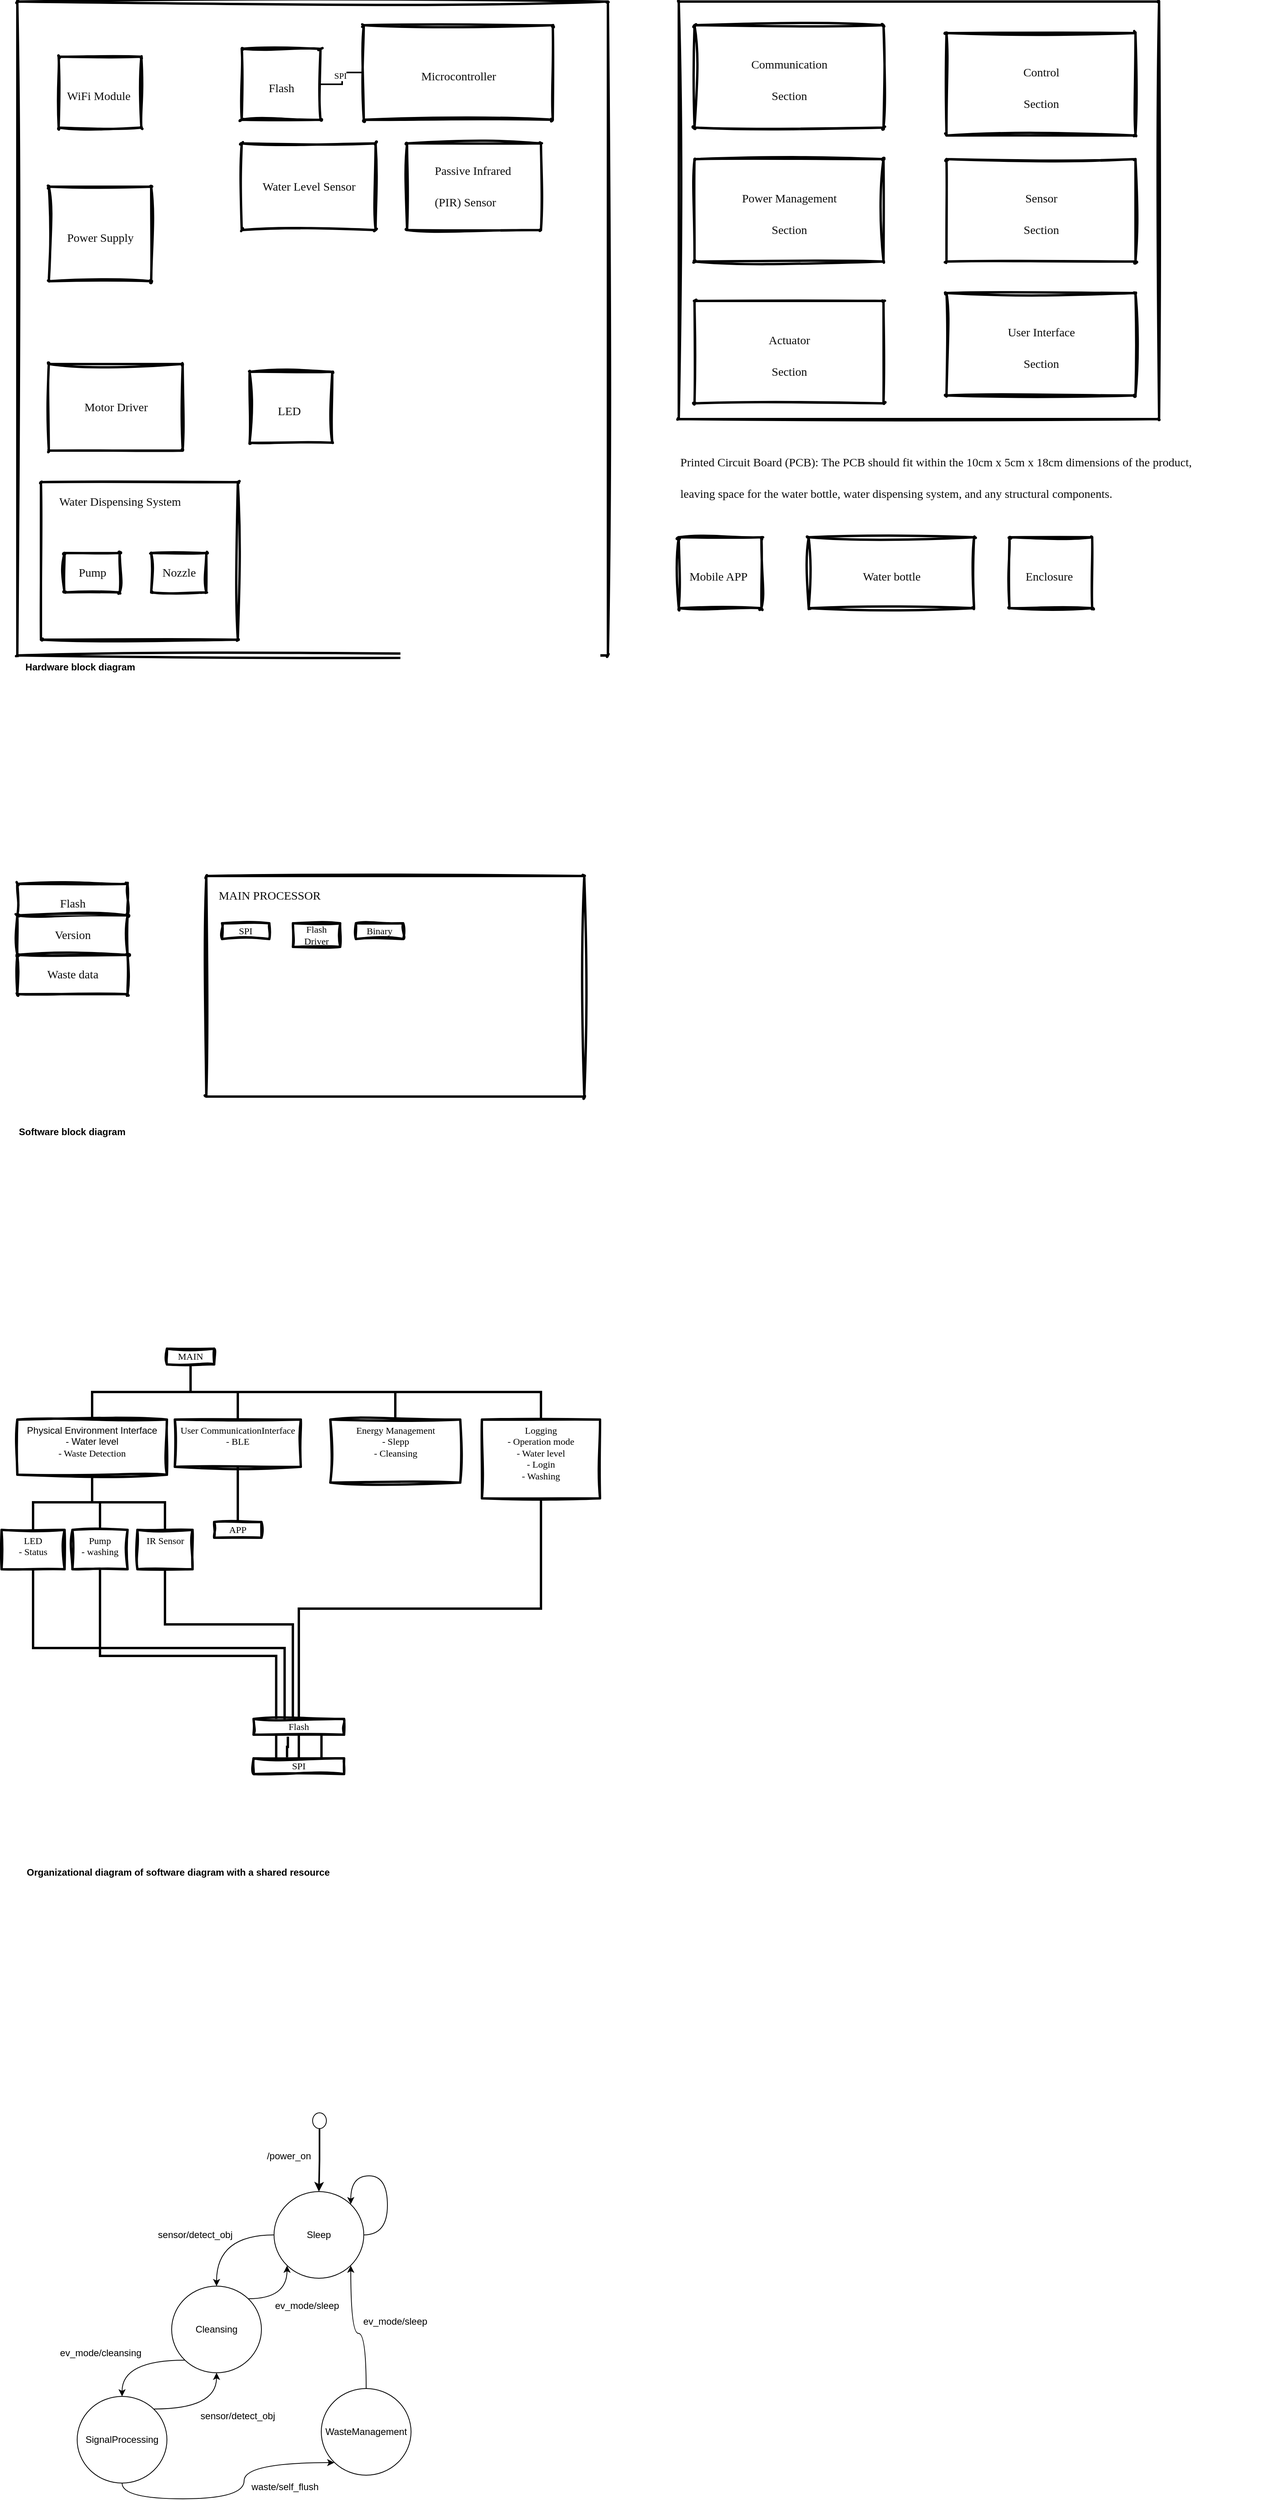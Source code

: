 <mxfile version="23.1.5" type="github">
  <diagram name="Page-1" id="vPZiWdD-PB54DvkDCxN7">
    <mxGraphModel dx="1595" dy="1982" grid="1" gridSize="10" guides="1" tooltips="1" connect="1" arrows="1" fold="1" page="1" pageScale="1" pageWidth="850" pageHeight="1100" math="0" shadow="0">
      <root>
        <mxCell id="0" />
        <mxCell id="1" parent="0" />
        <mxCell id="oWpsuCF8S4G1BgzhmDhQ-87" value="Physical Environment Interface&lt;font face=&quot;Comic Sans MS&quot;&gt;&lt;br&gt;&lt;/font&gt;- Water level&lt;br style=&quot;border-color: var(--border-color); font-family: &amp;quot;Comic Sans MS&amp;quot;;&quot;&gt;&lt;span style=&quot;font-family: &amp;quot;Comic Sans MS&amp;quot;;&quot;&gt;- Waste Detection&lt;/span&gt;&lt;font face=&quot;Comic Sans MS&quot;&gt;&lt;br&gt;&lt;/font&gt;" style="rounded=0;whiteSpace=wrap;html=1;sketch=1;curveFitting=1;jiggle=2;strokeWidth=3;verticalAlign=top;" parent="1" vertex="1">
          <mxGeometry x="40" y="1400" width="190" height="70" as="geometry" />
        </mxCell>
        <mxCell id="oWpsuCF8S4G1BgzhmDhQ-1" value="Hardware block diagram" style="text;html=1;align=center;verticalAlign=middle;whiteSpace=wrap;rounded=0;fontStyle=1" parent="1" vertex="1">
          <mxGeometry x="40" y="430" width="160" height="30" as="geometry" />
        </mxCell>
        <mxCell id="oWpsuCF8S4G1BgzhmDhQ-3" value="" style="swimlane;startSize=0;strokeWidth=3;gradientColor=none;rounded=1;sketch=1;curveFitting=1;jiggle=2;shadow=0;glass=0;" parent="1" vertex="1">
          <mxGeometry x="40" y="-400" width="750" height="830" as="geometry" />
        </mxCell>
        <mxCell id="oWpsuCF8S4G1BgzhmDhQ-4" value="" style="swimlane;startSize=0;strokeWidth=3;sketch=1;curveFitting=1;jiggle=2;rounded=1;" parent="oWpsuCF8S4G1BgzhmDhQ-3" vertex="1">
          <mxGeometry x="40" y="235" width="130" height="120" as="geometry" />
        </mxCell>
        <mxCell id="oWpsuCF8S4G1BgzhmDhQ-5" value="&lt;p style=&quot;border: 0px solid rgb(227, 227, 227); box-sizing: border-box; --tw-border-spacing-x: 0; --tw-border-spacing-y: 0; --tw-translate-x: 0; --tw-translate-y: 0; --tw-rotate: 0; --tw-skew-x: 0; --tw-skew-y: 0; --tw-scale-x: 1; --tw-scale-y: 1; --tw-pan-x: ; --tw-pan-y: ; --tw-pinch-zoom: ; --tw-scroll-snap-strictness: proximity; --tw-gradient-from-position: ; --tw-gradient-via-position: ; --tw-gradient-to-position: ; --tw-ordinal: ; --tw-slashed-zero: ; --tw-numeric-figure: ; --tw-numeric-spacing: ; --tw-numeric-fraction: ; --tw-ring-inset: ; --tw-ring-offset-width: 0px; --tw-ring-offset-color: #fff; --tw-ring-color: rgba(69,89,164,.5); --tw-ring-offset-shadow: 0 0 transparent; --tw-ring-shadow: 0 0 transparent; --tw-shadow: 0 0 transparent; --tw-shadow-colored: 0 0 transparent; --tw-blur: ; --tw-brightness: ; --tw-contrast: ; --tw-grayscale: ; --tw-hue-rotate: ; --tw-invert: ; --tw-saturate: ; --tw-sepia: ; --tw-drop-shadow: ; --tw-backdrop-blur: ; --tw-backdrop-brightness: ; --tw-backdrop-contrast: ; --tw-backdrop-grayscale: ; --tw-backdrop-hue-rotate: ; --tw-backdrop-invert: ; --tw-backdrop-opacity: ; --tw-backdrop-saturate: ; --tw-backdrop-sepia: ; font-size: 1.25em; margin: 1rem 0px 0.5rem; line-height: 1.6; color: rgb(13, 13, 13); text-align: start;&quot;&gt;Power Supply&lt;br&gt;&lt;/p&gt;" style="text;html=1;align=center;verticalAlign=middle;resizable=0;points=[];autosize=1;strokeColor=none;fillColor=none;fontFamily=Comic Sans MS;fontStyle=0;labelBackgroundColor=none;labelBorderColor=none;" parent="oWpsuCF8S4G1BgzhmDhQ-4" vertex="1">
          <mxGeometry x="5" y="30" width="120" height="60" as="geometry" />
        </mxCell>
        <mxCell id="oWpsuCF8S4G1BgzhmDhQ-6" value="" style="swimlane;startSize=0;strokeWidth=3;sketch=1;curveFitting=1;jiggle=2;rounded=1;verticalAlign=top;" parent="oWpsuCF8S4G1BgzhmDhQ-3" vertex="1">
          <mxGeometry x="495" y="180" width="170" height="110" as="geometry" />
        </mxCell>
        <mxCell id="oWpsuCF8S4G1BgzhmDhQ-7" value="&lt;p style=&quot;border: 0px solid rgb(227, 227, 227); box-sizing: border-box; --tw-border-spacing-x: 0; --tw-border-spacing-y: 0; --tw-translate-x: 0; --tw-translate-y: 0; --tw-rotate: 0; --tw-skew-x: 0; --tw-skew-y: 0; --tw-scale-x: 1; --tw-scale-y: 1; --tw-pan-x: ; --tw-pan-y: ; --tw-pinch-zoom: ; --tw-scroll-snap-strictness: proximity; --tw-gradient-from-position: ; --tw-gradient-via-position: ; --tw-gradient-to-position: ; --tw-ordinal: ; --tw-slashed-zero: ; --tw-numeric-figure: ; --tw-numeric-spacing: ; --tw-numeric-fraction: ; --tw-ring-inset: ; --tw-ring-offset-width: 0px; --tw-ring-offset-color: #fff; --tw-ring-color: rgba(69,89,164,.5); --tw-ring-offset-shadow: 0 0 transparent; --tw-ring-shadow: 0 0 transparent; --tw-shadow: 0 0 transparent; --tw-shadow-colored: 0 0 transparent; --tw-blur: ; --tw-brightness: ; --tw-contrast: ; --tw-grayscale: ; --tw-hue-rotate: ; --tw-invert: ; --tw-saturate: ; --tw-sepia: ; --tw-drop-shadow: ; --tw-backdrop-blur: ; --tw-backdrop-brightness: ; --tw-backdrop-contrast: ; --tw-backdrop-grayscale: ; --tw-backdrop-hue-rotate: ; --tw-backdrop-invert: ; --tw-backdrop-opacity: ; --tw-backdrop-saturate: ; --tw-backdrop-sepia: ; font-size: 1.25em; margin: 1rem 0px 0.5rem; line-height: 1.6; color: rgb(13, 13, 13); text-align: start;&quot;&gt;Passive Infrared&amp;nbsp;&lt;/p&gt;&lt;p style=&quot;border: 0px solid rgb(227, 227, 227); box-sizing: border-box; --tw-border-spacing-x: 0; --tw-border-spacing-y: 0; --tw-translate-x: 0; --tw-translate-y: 0; --tw-rotate: 0; --tw-skew-x: 0; --tw-skew-y: 0; --tw-scale-x: 1; --tw-scale-y: 1; --tw-pan-x: ; --tw-pan-y: ; --tw-pinch-zoom: ; --tw-scroll-snap-strictness: proximity; --tw-gradient-from-position: ; --tw-gradient-via-position: ; --tw-gradient-to-position: ; --tw-ordinal: ; --tw-slashed-zero: ; --tw-numeric-figure: ; --tw-numeric-spacing: ; --tw-numeric-fraction: ; --tw-ring-inset: ; --tw-ring-offset-width: 0px; --tw-ring-offset-color: #fff; --tw-ring-color: rgba(69,89,164,.5); --tw-ring-offset-shadow: 0 0 transparent; --tw-ring-shadow: 0 0 transparent; --tw-shadow: 0 0 transparent; --tw-shadow-colored: 0 0 transparent; --tw-blur: ; --tw-brightness: ; --tw-contrast: ; --tw-grayscale: ; --tw-hue-rotate: ; --tw-invert: ; --tw-saturate: ; --tw-sepia: ; --tw-drop-shadow: ; --tw-backdrop-blur: ; --tw-backdrop-brightness: ; --tw-backdrop-contrast: ; --tw-backdrop-grayscale: ; --tw-backdrop-hue-rotate: ; --tw-backdrop-invert: ; --tw-backdrop-opacity: ; --tw-backdrop-saturate: ; --tw-backdrop-sepia: ; font-size: 1.25em; margin: 1rem 0px 0.5rem; line-height: 1.6; color: rgb(13, 13, 13); text-align: start;&quot;&gt;(PIR) Sensor&lt;br&gt;&lt;/p&gt;" style="text;html=1;align=center;verticalAlign=middle;resizable=0;points=[];autosize=1;strokeColor=none;fillColor=none;fontFamily=Comic Sans MS;fontStyle=0;labelBackgroundColor=none;labelBorderColor=none;" parent="oWpsuCF8S4G1BgzhmDhQ-6" vertex="1">
          <mxGeometry x="10" width="150" height="100" as="geometry" />
        </mxCell>
        <mxCell id="oWpsuCF8S4G1BgzhmDhQ-10" value="" style="swimlane;startSize=0;strokeWidth=3;sketch=1;curveFitting=1;jiggle=2;rounded=1;" parent="oWpsuCF8S4G1BgzhmDhQ-3" vertex="1">
          <mxGeometry x="440" y="30" width="240" height="120" as="geometry" />
        </mxCell>
        <mxCell id="oWpsuCF8S4G1BgzhmDhQ-11" value="&lt;p style=&quot;border: 0px solid rgb(227, 227, 227); box-sizing: border-box; --tw-border-spacing-x: 0; --tw-border-spacing-y: 0; --tw-translate-x: 0; --tw-translate-y: 0; --tw-rotate: 0; --tw-skew-x: 0; --tw-skew-y: 0; --tw-scale-x: 1; --tw-scale-y: 1; --tw-pan-x: ; --tw-pan-y: ; --tw-pinch-zoom: ; --tw-scroll-snap-strictness: proximity; --tw-gradient-from-position: ; --tw-gradient-via-position: ; --tw-gradient-to-position: ; --tw-ordinal: ; --tw-slashed-zero: ; --tw-numeric-figure: ; --tw-numeric-spacing: ; --tw-numeric-fraction: ; --tw-ring-inset: ; --tw-ring-offset-width: 0px; --tw-ring-offset-color: #fff; --tw-ring-color: rgba(69,89,164,.5); --tw-ring-offset-shadow: 0 0 transparent; --tw-ring-shadow: 0 0 transparent; --tw-shadow: 0 0 transparent; --tw-shadow-colored: 0 0 transparent; --tw-blur: ; --tw-brightness: ; --tw-contrast: ; --tw-grayscale: ; --tw-hue-rotate: ; --tw-invert: ; --tw-saturate: ; --tw-sepia: ; --tw-drop-shadow: ; --tw-backdrop-blur: ; --tw-backdrop-brightness: ; --tw-backdrop-contrast: ; --tw-backdrop-grayscale: ; --tw-backdrop-hue-rotate: ; --tw-backdrop-invert: ; --tw-backdrop-opacity: ; --tw-backdrop-saturate: ; --tw-backdrop-sepia: ; font-size: 1.25em; margin: 1rem 0px 0.5rem; line-height: 1.6; color: rgb(13, 13, 13); text-align: start;&quot;&gt;&lt;font&gt;Microcontroller&lt;/font&gt;&lt;/p&gt;" style="text;html=1;align=center;verticalAlign=middle;resizable=0;points=[];autosize=1;strokeColor=none;fillColor=none;fontFamily=Comic Sans MS;fontStyle=0;labelBackgroundColor=none;labelBorderColor=none;" parent="oWpsuCF8S4G1BgzhmDhQ-10" vertex="1">
          <mxGeometry x="55" y="30" width="130" height="60" as="geometry" />
        </mxCell>
        <mxCell id="oWpsuCF8S4G1BgzhmDhQ-30" style="rounded=0;orthogonalLoop=1;jettySize=auto;html=1;exitX=1;exitY=0.5;exitDx=0;exitDy=0;entryX=0;entryY=0.5;entryDx=0;entryDy=0;edgeStyle=orthogonalEdgeStyle;endArrow=none;endFill=0;strokeWidth=2;" parent="oWpsuCF8S4G1BgzhmDhQ-3" source="oWpsuCF8S4G1BgzhmDhQ-27" target="oWpsuCF8S4G1BgzhmDhQ-10" edge="1">
          <mxGeometry relative="1" as="geometry" />
        </mxCell>
        <mxCell id="oWpsuCF8S4G1BgzhmDhQ-31" value="&lt;font face=&quot;Comic Sans MS&quot;&gt;SPI&lt;/font&gt;" style="edgeLabel;html=1;align=center;verticalAlign=middle;resizable=0;points=[];" parent="oWpsuCF8S4G1BgzhmDhQ-30" vertex="1" connectable="0">
          <mxGeometry x="0.141" y="3" relative="1" as="geometry">
            <mxPoint y="1" as="offset" />
          </mxGeometry>
        </mxCell>
        <mxCell id="oWpsuCF8S4G1BgzhmDhQ-27" value="" style="swimlane;startSize=0;strokeWidth=3;sketch=1;curveFitting=1;jiggle=2;rounded=1;" parent="oWpsuCF8S4G1BgzhmDhQ-3" vertex="1">
          <mxGeometry x="285" y="60" width="100" height="90" as="geometry" />
        </mxCell>
        <mxCell id="oWpsuCF8S4G1BgzhmDhQ-28" value="&lt;p style=&quot;border: 0px solid rgb(227, 227, 227); box-sizing: border-box; --tw-border-spacing-x: 0; --tw-border-spacing-y: 0; --tw-translate-x: 0; --tw-translate-y: 0; --tw-rotate: 0; --tw-skew-x: 0; --tw-skew-y: 0; --tw-scale-x: 1; --tw-scale-y: 1; --tw-pan-x: ; --tw-pan-y: ; --tw-pinch-zoom: ; --tw-scroll-snap-strictness: proximity; --tw-gradient-from-position: ; --tw-gradient-via-position: ; --tw-gradient-to-position: ; --tw-ordinal: ; --tw-slashed-zero: ; --tw-numeric-figure: ; --tw-numeric-spacing: ; --tw-numeric-fraction: ; --tw-ring-inset: ; --tw-ring-offset-width: 0px; --tw-ring-offset-color: #fff; --tw-ring-color: rgba(69,89,164,.5); --tw-ring-offset-shadow: 0 0 transparent; --tw-ring-shadow: 0 0 transparent; --tw-shadow: 0 0 transparent; --tw-shadow-colored: 0 0 transparent; --tw-blur: ; --tw-brightness: ; --tw-contrast: ; --tw-grayscale: ; --tw-hue-rotate: ; --tw-invert: ; --tw-saturate: ; --tw-sepia: ; --tw-drop-shadow: ; --tw-backdrop-blur: ; --tw-backdrop-brightness: ; --tw-backdrop-contrast: ; --tw-backdrop-grayscale: ; --tw-backdrop-hue-rotate: ; --tw-backdrop-invert: ; --tw-backdrop-opacity: ; --tw-backdrop-saturate: ; --tw-backdrop-sepia: ; font-size: 1.25em; margin: 1rem 0px 0.5rem; line-height: 1.6; color: rgb(13, 13, 13); text-align: start;&quot;&gt;&lt;font&gt;Flash&lt;/font&gt;&lt;/p&gt;" style="text;html=1;align=center;verticalAlign=middle;resizable=0;points=[];autosize=1;strokeColor=none;fillColor=none;fontFamily=Comic Sans MS;fontStyle=0;labelBackgroundColor=none;labelBorderColor=none;" parent="oWpsuCF8S4G1BgzhmDhQ-27" vertex="1">
          <mxGeometry x="20" y="15" width="60" height="60" as="geometry" />
        </mxCell>
        <mxCell id="oWpsuCF8S4G1BgzhmDhQ-8" value="" style="swimlane;startSize=0;strokeWidth=3;sketch=1;curveFitting=1;jiggle=2;rounded=1;" parent="oWpsuCF8S4G1BgzhmDhQ-3" vertex="1">
          <mxGeometry x="52.5" y="70" width="105" height="90" as="geometry" />
        </mxCell>
        <mxCell id="oWpsuCF8S4G1BgzhmDhQ-9" value="&lt;p style=&quot;border: 0px solid rgb(227, 227, 227); box-sizing: border-box; --tw-border-spacing-x: 0; --tw-border-spacing-y: 0; --tw-translate-x: 0; --tw-translate-y: 0; --tw-rotate: 0; --tw-skew-x: 0; --tw-skew-y: 0; --tw-scale-x: 1; --tw-scale-y: 1; --tw-pan-x: ; --tw-pan-y: ; --tw-pinch-zoom: ; --tw-scroll-snap-strictness: proximity; --tw-gradient-from-position: ; --tw-gradient-via-position: ; --tw-gradient-to-position: ; --tw-ordinal: ; --tw-slashed-zero: ; --tw-numeric-figure: ; --tw-numeric-spacing: ; --tw-numeric-fraction: ; --tw-ring-inset: ; --tw-ring-offset-width: 0px; --tw-ring-offset-color: #fff; --tw-ring-color: rgba(69,89,164,.5); --tw-ring-offset-shadow: 0 0 transparent; --tw-ring-shadow: 0 0 transparent; --tw-shadow: 0 0 transparent; --tw-shadow-colored: 0 0 transparent; --tw-blur: ; --tw-brightness: ; --tw-contrast: ; --tw-grayscale: ; --tw-hue-rotate: ; --tw-invert: ; --tw-saturate: ; --tw-sepia: ; --tw-drop-shadow: ; --tw-backdrop-blur: ; --tw-backdrop-brightness: ; --tw-backdrop-contrast: ; --tw-backdrop-grayscale: ; --tw-backdrop-hue-rotate: ; --tw-backdrop-invert: ; --tw-backdrop-opacity: ; --tw-backdrop-saturate: ; --tw-backdrop-sepia: ; font-size: 1.25em; margin: 1rem 0px 0.5rem; line-height: 1.6; color: rgb(13, 13, 13); text-align: start;&quot;&gt;&lt;font&gt;WiFi Module&lt;/font&gt;&lt;/p&gt;" style="text;html=1;align=center;verticalAlign=middle;resizable=0;points=[];autosize=1;strokeColor=none;fillColor=none;fontFamily=Comic Sans MS;fontStyle=0;labelBackgroundColor=none;labelBorderColor=none;" parent="oWpsuCF8S4G1BgzhmDhQ-8" vertex="1">
          <mxGeometry x="-5" y="15" width="110" height="60" as="geometry" />
        </mxCell>
        <mxCell id="5AKEHyG8ExmX0jCgS6Sv-40" value="" style="swimlane;startSize=0;strokeWidth=3;sketch=1;curveFitting=1;jiggle=2;rounded=1;verticalAlign=top;" vertex="1" parent="oWpsuCF8S4G1BgzhmDhQ-3">
          <mxGeometry x="285" y="180" width="170" height="110" as="geometry" />
        </mxCell>
        <mxCell id="5AKEHyG8ExmX0jCgS6Sv-41" value="&lt;p style=&quot;border: 0px solid rgb(227, 227, 227); box-sizing: border-box; --tw-border-spacing-x: 0; --tw-border-spacing-y: 0; --tw-translate-x: 0; --tw-translate-y: 0; --tw-rotate: 0; --tw-skew-x: 0; --tw-skew-y: 0; --tw-scale-x: 1; --tw-scale-y: 1; --tw-pan-x: ; --tw-pan-y: ; --tw-pinch-zoom: ; --tw-scroll-snap-strictness: proximity; --tw-gradient-from-position: ; --tw-gradient-via-position: ; --tw-gradient-to-position: ; --tw-ordinal: ; --tw-slashed-zero: ; --tw-numeric-figure: ; --tw-numeric-spacing: ; --tw-numeric-fraction: ; --tw-ring-inset: ; --tw-ring-offset-width: 0px; --tw-ring-offset-color: #fff; --tw-ring-color: rgba(69,89,164,.5); --tw-ring-offset-shadow: 0 0 transparent; --tw-ring-shadow: 0 0 transparent; --tw-shadow: 0 0 transparent; --tw-shadow-colored: 0 0 transparent; --tw-blur: ; --tw-brightness: ; --tw-contrast: ; --tw-grayscale: ; --tw-hue-rotate: ; --tw-invert: ; --tw-saturate: ; --tw-sepia: ; --tw-drop-shadow: ; --tw-backdrop-blur: ; --tw-backdrop-brightness: ; --tw-backdrop-contrast: ; --tw-backdrop-grayscale: ; --tw-backdrop-hue-rotate: ; --tw-backdrop-invert: ; --tw-backdrop-opacity: ; --tw-backdrop-saturate: ; --tw-backdrop-sepia: ; font-size: 1.25em; margin: 1rem 0px 0.5rem; line-height: 1.6; color: rgb(13, 13, 13); text-align: start;&quot;&gt;Water Level Sensor&lt;br&gt;&lt;/p&gt;" style="text;html=1;align=center;verticalAlign=middle;resizable=0;points=[];autosize=1;strokeColor=none;fillColor=none;fontFamily=Comic Sans MS;fontStyle=0;labelBackgroundColor=none;labelBorderColor=none;" vertex="1" parent="5AKEHyG8ExmX0jCgS6Sv-40">
          <mxGeometry x="5" y="20" width="160" height="60" as="geometry" />
        </mxCell>
        <mxCell id="5AKEHyG8ExmX0jCgS6Sv-42" value="" style="swimlane;startSize=0;strokeWidth=3;sketch=1;curveFitting=1;jiggle=2;rounded=1;" vertex="1" parent="oWpsuCF8S4G1BgzhmDhQ-3">
          <mxGeometry x="295" y="470" width="105" height="90" as="geometry" />
        </mxCell>
        <mxCell id="5AKEHyG8ExmX0jCgS6Sv-43" value="&lt;p style=&quot;border: 0px solid rgb(227, 227, 227); box-sizing: border-box; --tw-border-spacing-x: 0; --tw-border-spacing-y: 0; --tw-translate-x: 0; --tw-translate-y: 0; --tw-rotate: 0; --tw-skew-x: 0; --tw-skew-y: 0; --tw-scale-x: 1; --tw-scale-y: 1; --tw-pan-x: ; --tw-pan-y: ; --tw-pinch-zoom: ; --tw-scroll-snap-strictness: proximity; --tw-gradient-from-position: ; --tw-gradient-via-position: ; --tw-gradient-to-position: ; --tw-ordinal: ; --tw-slashed-zero: ; --tw-numeric-figure: ; --tw-numeric-spacing: ; --tw-numeric-fraction: ; --tw-ring-inset: ; --tw-ring-offset-width: 0px; --tw-ring-offset-color: #fff; --tw-ring-color: rgba(69,89,164,.5); --tw-ring-offset-shadow: 0 0 transparent; --tw-ring-shadow: 0 0 transparent; --tw-shadow: 0 0 transparent; --tw-shadow-colored: 0 0 transparent; --tw-blur: ; --tw-brightness: ; --tw-contrast: ; --tw-grayscale: ; --tw-hue-rotate: ; --tw-invert: ; --tw-saturate: ; --tw-sepia: ; --tw-drop-shadow: ; --tw-backdrop-blur: ; --tw-backdrop-brightness: ; --tw-backdrop-contrast: ; --tw-backdrop-grayscale: ; --tw-backdrop-hue-rotate: ; --tw-backdrop-invert: ; --tw-backdrop-opacity: ; --tw-backdrop-saturate: ; --tw-backdrop-sepia: ; font-size: 1.25em; margin: 1rem 0px 0.5rem; line-height: 1.6; color: rgb(13, 13, 13); text-align: start;&quot;&gt;&lt;font&gt;LED&lt;/font&gt;&lt;/p&gt;" style="text;html=1;align=center;verticalAlign=middle;resizable=0;points=[];autosize=1;strokeColor=none;fillColor=none;fontFamily=Comic Sans MS;fontStyle=0;labelBackgroundColor=none;labelBorderColor=none;" vertex="1" parent="5AKEHyG8ExmX0jCgS6Sv-42">
          <mxGeometry x="25" y="15" width="50" height="60" as="geometry" />
        </mxCell>
        <mxCell id="5AKEHyG8ExmX0jCgS6Sv-78" value="" style="swimlane;startSize=0;strokeWidth=3;sketch=1;curveFitting=1;jiggle=2;rounded=1;verticalAlign=top;" vertex="1" parent="oWpsuCF8S4G1BgzhmDhQ-3">
          <mxGeometry x="40" y="460" width="170" height="110" as="geometry" />
        </mxCell>
        <mxCell id="5AKEHyG8ExmX0jCgS6Sv-79" value="&lt;p style=&quot;border: 0px solid rgb(227, 227, 227); box-sizing: border-box; --tw-border-spacing-x: 0; --tw-border-spacing-y: 0; --tw-translate-x: 0; --tw-translate-y: 0; --tw-rotate: 0; --tw-skew-x: 0; --tw-skew-y: 0; --tw-scale-x: 1; --tw-scale-y: 1; --tw-pan-x: ; --tw-pan-y: ; --tw-pinch-zoom: ; --tw-scroll-snap-strictness: proximity; --tw-gradient-from-position: ; --tw-gradient-via-position: ; --tw-gradient-to-position: ; --tw-ordinal: ; --tw-slashed-zero: ; --tw-numeric-figure: ; --tw-numeric-spacing: ; --tw-numeric-fraction: ; --tw-ring-inset: ; --tw-ring-offset-width: 0px; --tw-ring-offset-color: #fff; --tw-ring-color: rgba(69,89,164,.5); --tw-ring-offset-shadow: 0 0 transparent; --tw-ring-shadow: 0 0 transparent; --tw-shadow: 0 0 transparent; --tw-shadow-colored: 0 0 transparent; --tw-blur: ; --tw-brightness: ; --tw-contrast: ; --tw-grayscale: ; --tw-hue-rotate: ; --tw-invert: ; --tw-saturate: ; --tw-sepia: ; --tw-drop-shadow: ; --tw-backdrop-blur: ; --tw-backdrop-brightness: ; --tw-backdrop-contrast: ; --tw-backdrop-grayscale: ; --tw-backdrop-hue-rotate: ; --tw-backdrop-invert: ; --tw-backdrop-opacity: ; --tw-backdrop-saturate: ; --tw-backdrop-sepia: ; font-size: 1.25em; margin: 1rem 0px 0.5rem; line-height: 1.6; color: rgb(13, 13, 13); text-align: start;&quot;&gt;Motor Driver&lt;/p&gt;" style="text;html=1;align=center;verticalAlign=middle;resizable=0;points=[];autosize=1;strokeColor=none;fillColor=none;fontFamily=Comic Sans MS;fontStyle=0;labelBackgroundColor=none;labelBorderColor=none;" vertex="1" parent="5AKEHyG8ExmX0jCgS6Sv-78">
          <mxGeometry x="25" y="20" width="120" height="60" as="geometry" />
        </mxCell>
        <mxCell id="oWpsuCF8S4G1BgzhmDhQ-36" value="" style="swimlane;startSize=0;strokeWidth=3;sketch=1;curveFitting=1;jiggle=2;rounded=1;" parent="1" vertex="1">
          <mxGeometry x="40" y="720" width="140" height="40" as="geometry" />
        </mxCell>
        <mxCell id="oWpsuCF8S4G1BgzhmDhQ-37" value="&lt;p style=&quot;border: 0px solid rgb(227, 227, 227); box-sizing: border-box; --tw-border-spacing-x: 0; --tw-border-spacing-y: 0; --tw-translate-x: 0; --tw-translate-y: 0; --tw-rotate: 0; --tw-skew-x: 0; --tw-skew-y: 0; --tw-scale-x: 1; --tw-scale-y: 1; --tw-pan-x: ; --tw-pan-y: ; --tw-pinch-zoom: ; --tw-scroll-snap-strictness: proximity; --tw-gradient-from-position: ; --tw-gradient-via-position: ; --tw-gradient-to-position: ; --tw-ordinal: ; --tw-slashed-zero: ; --tw-numeric-figure: ; --tw-numeric-spacing: ; --tw-numeric-fraction: ; --tw-ring-inset: ; --tw-ring-offset-width: 0px; --tw-ring-offset-color: #fff; --tw-ring-color: rgba(69,89,164,.5); --tw-ring-offset-shadow: 0 0 transparent; --tw-ring-shadow: 0 0 transparent; --tw-shadow: 0 0 transparent; --tw-shadow-colored: 0 0 transparent; --tw-blur: ; --tw-brightness: ; --tw-contrast: ; --tw-grayscale: ; --tw-hue-rotate: ; --tw-invert: ; --tw-saturate: ; --tw-sepia: ; --tw-drop-shadow: ; --tw-backdrop-blur: ; --tw-backdrop-brightness: ; --tw-backdrop-contrast: ; --tw-backdrop-grayscale: ; --tw-backdrop-hue-rotate: ; --tw-backdrop-invert: ; --tw-backdrop-opacity: ; --tw-backdrop-saturate: ; --tw-backdrop-sepia: ; font-size: 1.25em; margin: 1rem 0px 0.5rem; line-height: 1.6; color: rgb(13, 13, 13); text-align: start;&quot;&gt;&lt;font&gt;Flash&lt;/font&gt;&lt;/p&gt;" style="text;html=1;align=center;verticalAlign=middle;resizable=0;points=[];autosize=1;strokeColor=none;fillColor=none;fontFamily=Comic Sans MS;fontStyle=0;labelBackgroundColor=none;labelBorderColor=none;" parent="oWpsuCF8S4G1BgzhmDhQ-36" vertex="1">
          <mxGeometry x="40" y="-10" width="60" height="60" as="geometry" />
        </mxCell>
        <mxCell id="oWpsuCF8S4G1BgzhmDhQ-38" value="Software block diagram" style="text;html=1;align=left;verticalAlign=middle;whiteSpace=wrap;rounded=0;fontStyle=1" parent="1" vertex="1">
          <mxGeometry x="40" y="1020" width="210" height="30" as="geometry" />
        </mxCell>
        <mxCell id="oWpsuCF8S4G1BgzhmDhQ-39" value="" style="swimlane;startSize=0;strokeWidth=3;sketch=1;curveFitting=1;jiggle=2;rounded=1;" parent="1" vertex="1">
          <mxGeometry x="40" y="760" width="140" height="50" as="geometry" />
        </mxCell>
        <mxCell id="oWpsuCF8S4G1BgzhmDhQ-40" value="&lt;p style=&quot;border: 0px solid rgb(227, 227, 227); box-sizing: border-box; --tw-border-spacing-x: 0; --tw-border-spacing-y: 0; --tw-translate-x: 0; --tw-translate-y: 0; --tw-rotate: 0; --tw-skew-x: 0; --tw-skew-y: 0; --tw-scale-x: 1; --tw-scale-y: 1; --tw-pan-x: ; --tw-pan-y: ; --tw-pinch-zoom: ; --tw-scroll-snap-strictness: proximity; --tw-gradient-from-position: ; --tw-gradient-via-position: ; --tw-gradient-to-position: ; --tw-ordinal: ; --tw-slashed-zero: ; --tw-numeric-figure: ; --tw-numeric-spacing: ; --tw-numeric-fraction: ; --tw-ring-inset: ; --tw-ring-offset-width: 0px; --tw-ring-offset-color: #fff; --tw-ring-color: rgba(69,89,164,.5); --tw-ring-offset-shadow: 0 0 transparent; --tw-ring-shadow: 0 0 transparent; --tw-shadow: 0 0 transparent; --tw-shadow-colored: 0 0 transparent; --tw-blur: ; --tw-brightness: ; --tw-contrast: ; --tw-grayscale: ; --tw-hue-rotate: ; --tw-invert: ; --tw-saturate: ; --tw-sepia: ; --tw-drop-shadow: ; --tw-backdrop-blur: ; --tw-backdrop-brightness: ; --tw-backdrop-contrast: ; --tw-backdrop-grayscale: ; --tw-backdrop-hue-rotate: ; --tw-backdrop-invert: ; --tw-backdrop-opacity: ; --tw-backdrop-saturate: ; --tw-backdrop-sepia: ; font-size: 1.25em; margin: 1rem 0px 0.5rem; line-height: 1.6; color: rgb(13, 13, 13); text-align: start;&quot;&gt;&lt;font&gt;Version&lt;/font&gt;&lt;/p&gt;" style="text;html=1;align=center;verticalAlign=middle;resizable=0;points=[];autosize=1;strokeColor=none;fillColor=none;fontFamily=Comic Sans MS;fontStyle=0;labelBackgroundColor=none;labelBorderColor=none;" parent="oWpsuCF8S4G1BgzhmDhQ-39" vertex="1">
          <mxGeometry x="30" y="-10" width="80" height="60" as="geometry" />
        </mxCell>
        <mxCell id="oWpsuCF8S4G1BgzhmDhQ-41" value="" style="swimlane;startSize=0;strokeWidth=3;sketch=1;curveFitting=1;jiggle=2;rounded=1;" parent="1" vertex="1">
          <mxGeometry x="40" y="810" width="140" height="50" as="geometry" />
        </mxCell>
        <mxCell id="oWpsuCF8S4G1BgzhmDhQ-42" value="&lt;p style=&quot;border: 0px solid rgb(227, 227, 227); box-sizing: border-box; --tw-border-spacing-x: 0; --tw-border-spacing-y: 0; --tw-translate-x: 0; --tw-translate-y: 0; --tw-rotate: 0; --tw-skew-x: 0; --tw-skew-y: 0; --tw-scale-x: 1; --tw-scale-y: 1; --tw-pan-x: ; --tw-pan-y: ; --tw-pinch-zoom: ; --tw-scroll-snap-strictness: proximity; --tw-gradient-from-position: ; --tw-gradient-via-position: ; --tw-gradient-to-position: ; --tw-ordinal: ; --tw-slashed-zero: ; --tw-numeric-figure: ; --tw-numeric-spacing: ; --tw-numeric-fraction: ; --tw-ring-inset: ; --tw-ring-offset-width: 0px; --tw-ring-offset-color: #fff; --tw-ring-color: rgba(69,89,164,.5); --tw-ring-offset-shadow: 0 0 transparent; --tw-ring-shadow: 0 0 transparent; --tw-shadow: 0 0 transparent; --tw-shadow-colored: 0 0 transparent; --tw-blur: ; --tw-brightness: ; --tw-contrast: ; --tw-grayscale: ; --tw-hue-rotate: ; --tw-invert: ; --tw-saturate: ; --tw-sepia: ; --tw-drop-shadow: ; --tw-backdrop-blur: ; --tw-backdrop-brightness: ; --tw-backdrop-contrast: ; --tw-backdrop-grayscale: ; --tw-backdrop-hue-rotate: ; --tw-backdrop-invert: ; --tw-backdrop-opacity: ; --tw-backdrop-saturate: ; --tw-backdrop-sepia: ; font-size: 1.25em; margin: 1rem 0px 0.5rem; line-height: 1.6; color: rgb(13, 13, 13); text-align: start;&quot;&gt;&lt;font&gt;Waste data&lt;/font&gt;&lt;/p&gt;" style="text;html=1;align=center;verticalAlign=middle;resizable=0;points=[];autosize=1;strokeColor=none;fillColor=none;fontFamily=Comic Sans MS;fontStyle=0;labelBackgroundColor=none;labelBorderColor=none;" parent="oWpsuCF8S4G1BgzhmDhQ-41" vertex="1">
          <mxGeometry x="15" y="-10" width="110" height="60" as="geometry" />
        </mxCell>
        <mxCell id="oWpsuCF8S4G1BgzhmDhQ-43" value="" style="swimlane;startSize=0;strokeWidth=3;sketch=1;curveFitting=1;jiggle=2;rounded=1;" parent="1" vertex="1">
          <mxGeometry x="280" y="710" width="480" height="280" as="geometry" />
        </mxCell>
        <mxCell id="oWpsuCF8S4G1BgzhmDhQ-44" value="&lt;p style=&quot;border: 0px solid rgb(227, 227, 227); box-sizing: border-box; --tw-border-spacing-x: 0; --tw-border-spacing-y: 0; --tw-translate-x: 0; --tw-translate-y: 0; --tw-rotate: 0; --tw-skew-x: 0; --tw-skew-y: 0; --tw-scale-x: 1; --tw-scale-y: 1; --tw-pan-x: ; --tw-pan-y: ; --tw-pinch-zoom: ; --tw-scroll-snap-strictness: proximity; --tw-gradient-from-position: ; --tw-gradient-via-position: ; --tw-gradient-to-position: ; --tw-ordinal: ; --tw-slashed-zero: ; --tw-numeric-figure: ; --tw-numeric-spacing: ; --tw-numeric-fraction: ; --tw-ring-inset: ; --tw-ring-offset-width: 0px; --tw-ring-offset-color: #fff; --tw-ring-color: rgba(69,89,164,.5); --tw-ring-offset-shadow: 0 0 transparent; --tw-ring-shadow: 0 0 transparent; --tw-shadow: 0 0 transparent; --tw-shadow-colored: 0 0 transparent; --tw-blur: ; --tw-brightness: ; --tw-contrast: ; --tw-grayscale: ; --tw-hue-rotate: ; --tw-invert: ; --tw-saturate: ; --tw-sepia: ; --tw-drop-shadow: ; --tw-backdrop-blur: ; --tw-backdrop-brightness: ; --tw-backdrop-contrast: ; --tw-backdrop-grayscale: ; --tw-backdrop-hue-rotate: ; --tw-backdrop-invert: ; --tw-backdrop-opacity: ; --tw-backdrop-saturate: ; --tw-backdrop-sepia: ; font-size: 1.25em; margin: 1rem 0px 0.5rem; line-height: 1.6; color: rgb(13, 13, 13); text-align: start;&quot;&gt;&lt;font&gt;MAIN PROCESSOR&lt;/font&gt;&lt;/p&gt;" style="text;html=1;align=center;verticalAlign=middle;resizable=0;points=[];autosize=1;strokeColor=none;fillColor=none;fontFamily=Comic Sans MS;fontStyle=0;labelBackgroundColor=none;labelBorderColor=none;" parent="oWpsuCF8S4G1BgzhmDhQ-43" vertex="1">
          <mxGeometry y="-10" width="160" height="60" as="geometry" />
        </mxCell>
        <mxCell id="oWpsuCF8S4G1BgzhmDhQ-45" value="&lt;font face=&quot;Comic Sans MS&quot;&gt;SPI&lt;/font&gt;" style="rounded=0;whiteSpace=wrap;html=1;sketch=1;curveFitting=1;jiggle=2;strokeWidth=3;" parent="oWpsuCF8S4G1BgzhmDhQ-43" vertex="1">
          <mxGeometry x="20" y="60" width="60" height="20" as="geometry" />
        </mxCell>
        <mxCell id="oWpsuCF8S4G1BgzhmDhQ-46" value="&lt;font face=&quot;Comic Sans MS&quot;&gt;Flash Driver&lt;/font&gt;" style="rounded=0;whiteSpace=wrap;html=1;sketch=1;curveFitting=1;jiggle=2;strokeWidth=3;" parent="oWpsuCF8S4G1BgzhmDhQ-43" vertex="1">
          <mxGeometry x="110" y="60" width="60" height="30" as="geometry" />
        </mxCell>
        <mxCell id="oWpsuCF8S4G1BgzhmDhQ-47" value="&lt;font face=&quot;Comic Sans MS&quot;&gt;Binary&lt;/font&gt;" style="rounded=0;whiteSpace=wrap;html=1;sketch=1;curveFitting=1;jiggle=2;strokeWidth=3;" parent="oWpsuCF8S4G1BgzhmDhQ-43" vertex="1">
          <mxGeometry x="190" y="60" width="60" height="20" as="geometry" />
        </mxCell>
        <mxCell id="oWpsuCF8S4G1BgzhmDhQ-48" value="Organizational diagram of software diagram with a shared resource" style="text;html=1;align=left;verticalAlign=middle;whiteSpace=wrap;rounded=0;fontStyle=1" parent="1" vertex="1">
          <mxGeometry x="50" y="1960" width="430" height="30" as="geometry" />
        </mxCell>
        <mxCell id="oWpsuCF8S4G1BgzhmDhQ-51" value="&lt;font face=&quot;Comic Sans MS&quot;&gt;MAIN&lt;/font&gt;" style="rounded=0;whiteSpace=wrap;html=1;sketch=1;curveFitting=1;jiggle=2;strokeWidth=3;" parent="1" vertex="1">
          <mxGeometry x="230" y="1310" width="60" height="20" as="geometry" />
        </mxCell>
        <mxCell id="oWpsuCF8S4G1BgzhmDhQ-52" value="&lt;font face=&quot;Comic Sans MS&quot;&gt;Logging&lt;br&gt;- Operation mode&lt;br&gt;- Water level&lt;br&gt;- Login&lt;br&gt;- Washing&lt;br&gt;&lt;/font&gt;" style="rounded=0;whiteSpace=wrap;html=1;sketch=1;curveFitting=1;jiggle=2;strokeWidth=3;verticalAlign=top;" parent="1" vertex="1">
          <mxGeometry x="630" y="1400" width="150" height="100" as="geometry" />
        </mxCell>
        <mxCell id="oWpsuCF8S4G1BgzhmDhQ-55" value="&lt;font face=&quot;Comic Sans MS&quot;&gt;LED&lt;br&gt;- Status&lt;br&gt;&lt;/font&gt;" style="rounded=0;whiteSpace=wrap;html=1;sketch=1;curveFitting=1;jiggle=2;strokeWidth=3;verticalAlign=top;" parent="1" vertex="1">
          <mxGeometry x="20" y="1540" width="80" height="50" as="geometry" />
        </mxCell>
        <mxCell id="oWpsuCF8S4G1BgzhmDhQ-57" value="" style="endArrow=none;html=1;rounded=0;strokeWidth=3;exitX=0.5;exitY=1;exitDx=0;exitDy=0;" parent="1" source="oWpsuCF8S4G1BgzhmDhQ-51" edge="1">
          <mxGeometry width="50" height="50" relative="1" as="geometry">
            <mxPoint x="-10" y="1350" as="sourcePoint" />
            <mxPoint x="260" y="1340" as="targetPoint" />
          </mxGeometry>
        </mxCell>
        <mxCell id="oWpsuCF8S4G1BgzhmDhQ-63" value="&lt;font face=&quot;Comic Sans MS&quot;&gt;Flash&lt;/font&gt;" style="rounded=0;whiteSpace=wrap;html=1;sketch=1;curveFitting=1;jiggle=2;strokeWidth=3;" parent="1" vertex="1">
          <mxGeometry x="340" y="1780" width="115" height="20" as="geometry" />
        </mxCell>
        <mxCell id="oWpsuCF8S4G1BgzhmDhQ-65" value="" style="endArrow=none;html=1;rounded=0;strokeWidth=3;entryX=0.5;entryY=1;entryDx=0;entryDy=0;exitX=0.5;exitY=0;exitDx=0;exitDy=0;edgeStyle=elbowEdgeStyle;elbow=vertical;" parent="1" source="oWpsuCF8S4G1BgzhmDhQ-63" target="oWpsuCF8S4G1BgzhmDhQ-52" edge="1">
          <mxGeometry width="50" height="50" relative="1" as="geometry">
            <mxPoint x="335" y="1110" as="sourcePoint" />
            <mxPoint x="1340" y="1220" as="targetPoint" />
          </mxGeometry>
        </mxCell>
        <mxCell id="oWpsuCF8S4G1BgzhmDhQ-88" value="" style="endArrow=none;html=1;rounded=0;strokeWidth=3;entryX=0.5;entryY=0;entryDx=0;entryDy=0;exitX=0.5;exitY=1;exitDx=0;exitDy=0;edgeStyle=elbowEdgeStyle;elbow=vertical;" parent="1" source="oWpsuCF8S4G1BgzhmDhQ-51" target="oWpsuCF8S4G1BgzhmDhQ-87" edge="1">
          <mxGeometry width="50" height="50" relative="1" as="geometry">
            <mxPoint x="185" y="1390" as="sourcePoint" />
            <mxPoint x="183" y="1455" as="targetPoint" />
          </mxGeometry>
        </mxCell>
        <mxCell id="oWpsuCF8S4G1BgzhmDhQ-92" value="&lt;font face=&quot;Comic Sans MS&quot;&gt;User CommunicationInterface&lt;br&gt;- BLE&lt;br&gt;&lt;/font&gt;" style="rounded=0;whiteSpace=wrap;html=1;sketch=1;curveFitting=1;jiggle=2;strokeWidth=3;verticalAlign=top;" parent="1" vertex="1">
          <mxGeometry x="240" y="1400" width="160" height="60" as="geometry" />
        </mxCell>
        <mxCell id="oWpsuCF8S4G1BgzhmDhQ-95" value="" style="endArrow=none;html=1;rounded=0;strokeWidth=3;entryX=0.5;entryY=0;entryDx=0;entryDy=0;edgeStyle=elbowEdgeStyle;elbow=vertical;exitX=0.5;exitY=1;exitDx=0;exitDy=0;" parent="1" source="oWpsuCF8S4G1BgzhmDhQ-51" target="oWpsuCF8S4G1BgzhmDhQ-92" edge="1">
          <mxGeometry width="50" height="50" relative="1" as="geometry">
            <mxPoint x="358" y="1530" as="sourcePoint" />
            <mxPoint x="358" y="1560" as="targetPoint" />
          </mxGeometry>
        </mxCell>
        <mxCell id="oWpsuCF8S4G1BgzhmDhQ-96" value="&lt;font face=&quot;Comic Sans MS&quot;&gt;APP&lt;/font&gt;" style="rounded=0;whiteSpace=wrap;html=1;sketch=1;curveFitting=1;jiggle=2;strokeWidth=3;" parent="1" vertex="1">
          <mxGeometry x="290" y="1530" width="60" height="20" as="geometry" />
        </mxCell>
        <mxCell id="oWpsuCF8S4G1BgzhmDhQ-98" value="" style="endArrow=none;html=1;rounded=0;strokeWidth=3;entryX=0.5;entryY=0;entryDx=0;entryDy=0;exitX=0.5;exitY=1;exitDx=0;exitDy=0;edgeStyle=elbowEdgeStyle;elbow=vertical;" parent="1" source="oWpsuCF8S4G1BgzhmDhQ-92" target="oWpsuCF8S4G1BgzhmDhQ-96" edge="1">
          <mxGeometry width="50" height="50" relative="1" as="geometry">
            <mxPoint x="340" y="1425" as="sourcePoint" />
            <mxPoint x="262" y="1880" as="targetPoint" />
          </mxGeometry>
        </mxCell>
        <mxCell id="oWpsuCF8S4G1BgzhmDhQ-102" value="&lt;font face=&quot;Comic Sans MS&quot;&gt;Energy Management&lt;br&gt;- Slepp&lt;br&gt;- Cleansing&lt;br&gt;&lt;/font&gt;" style="rounded=0;whiteSpace=wrap;html=1;sketch=1;curveFitting=1;jiggle=2;strokeWidth=3;verticalAlign=top;" parent="1" vertex="1">
          <mxGeometry x="437.5" y="1400" width="165" height="80" as="geometry" />
        </mxCell>
        <mxCell id="5AKEHyG8ExmX0jCgS6Sv-4" value="" style="endArrow=none;html=1;rounded=0;strokeWidth=3;entryX=0.5;entryY=1;entryDx=0;entryDy=0;edgeStyle=elbowEdgeStyle;elbow=vertical;exitX=0.5;exitY=0;exitDx=0;exitDy=0;" edge="1" parent="1" source="oWpsuCF8S4G1BgzhmDhQ-102" target="oWpsuCF8S4G1BgzhmDhQ-51">
          <mxGeometry width="50" height="50" relative="1" as="geometry">
            <mxPoint x="873" y="1450" as="sourcePoint" />
            <mxPoint x="593" y="1450" as="targetPoint" />
            <Array as="points" />
          </mxGeometry>
        </mxCell>
        <mxCell id="5AKEHyG8ExmX0jCgS6Sv-13" value="" style="endArrow=none;html=1;rounded=0;strokeWidth=3;exitX=0.5;exitY=1;exitDx=0;exitDy=0;edgeStyle=elbowEdgeStyle;elbow=vertical;entryX=0.5;entryY=0;entryDx=0;entryDy=0;" edge="1" parent="1" source="oWpsuCF8S4G1BgzhmDhQ-87" target="oWpsuCF8S4G1BgzhmDhQ-55">
          <mxGeometry width="50" height="50" relative="1" as="geometry">
            <mxPoint x="120" y="1600" as="sourcePoint" />
            <mxPoint x="110" y="1550" as="targetPoint" />
          </mxGeometry>
        </mxCell>
        <mxCell id="5AKEHyG8ExmX0jCgS6Sv-17" value="&lt;span style=&quot;font-family: &amp;quot;Comic Sans MS&amp;quot;;&quot;&gt;Pump&lt;br&gt;&lt;/span&gt;&lt;font face=&quot;Comic Sans MS&quot;&gt;- washing&lt;br&gt;&lt;/font&gt;" style="rounded=0;whiteSpace=wrap;html=1;sketch=1;curveFitting=1;jiggle=2;strokeWidth=3;verticalAlign=top;" vertex="1" parent="1">
          <mxGeometry x="110" y="1540" width="70" height="50" as="geometry" />
        </mxCell>
        <mxCell id="5AKEHyG8ExmX0jCgS6Sv-18" value="&lt;font face=&quot;Comic Sans MS&quot;&gt;IR Sensor&lt;br&gt;&lt;/font&gt;" style="rounded=0;whiteSpace=wrap;html=1;sketch=1;curveFitting=1;jiggle=2;strokeWidth=3;verticalAlign=top;" vertex="1" parent="1">
          <mxGeometry x="192.5" y="1540" width="70" height="50" as="geometry" />
        </mxCell>
        <mxCell id="5AKEHyG8ExmX0jCgS6Sv-19" value="" style="endArrow=none;html=1;rounded=0;strokeWidth=3;exitX=0.5;exitY=1;exitDx=0;exitDy=0;edgeStyle=elbowEdgeStyle;elbow=vertical;entryX=0.5;entryY=0;entryDx=0;entryDy=0;" edge="1" parent="1" source="oWpsuCF8S4G1BgzhmDhQ-87" target="5AKEHyG8ExmX0jCgS6Sv-17">
          <mxGeometry width="50" height="50" relative="1" as="geometry">
            <mxPoint x="145" y="1480" as="sourcePoint" />
            <mxPoint x="70" y="1550" as="targetPoint" />
          </mxGeometry>
        </mxCell>
        <mxCell id="5AKEHyG8ExmX0jCgS6Sv-20" value="" style="endArrow=none;html=1;rounded=0;strokeWidth=3;exitX=0.5;exitY=1;exitDx=0;exitDy=0;edgeStyle=elbowEdgeStyle;elbow=vertical;entryX=0.5;entryY=0;entryDx=0;entryDy=0;" edge="1" parent="1" source="oWpsuCF8S4G1BgzhmDhQ-87" target="5AKEHyG8ExmX0jCgS6Sv-18">
          <mxGeometry width="50" height="50" relative="1" as="geometry">
            <mxPoint x="145" y="1480" as="sourcePoint" />
            <mxPoint x="155" y="1550" as="targetPoint" />
          </mxGeometry>
        </mxCell>
        <mxCell id="5AKEHyG8ExmX0jCgS6Sv-21" value="" style="endArrow=none;html=1;rounded=0;strokeWidth=3;entryX=0.5;entryY=1;entryDx=0;entryDy=0;edgeStyle=elbowEdgeStyle;elbow=vertical;exitX=0.5;exitY=0;exitDx=0;exitDy=0;" edge="1" parent="1" source="oWpsuCF8S4G1BgzhmDhQ-52" target="oWpsuCF8S4G1BgzhmDhQ-51">
          <mxGeometry width="50" height="50" relative="1" as="geometry">
            <mxPoint x="530" y="1410" as="sourcePoint" />
            <mxPoint x="270" y="1340" as="targetPoint" />
            <Array as="points" />
          </mxGeometry>
        </mxCell>
        <mxCell id="5AKEHyG8ExmX0jCgS6Sv-22" value="" style="endArrow=none;html=1;rounded=0;strokeWidth=3;entryX=0.5;entryY=1;entryDx=0;entryDy=0;exitX=0.434;exitY=-0.087;exitDx=0;exitDy=0;edgeStyle=elbowEdgeStyle;elbow=vertical;exitPerimeter=0;" edge="1" parent="1" source="oWpsuCF8S4G1BgzhmDhQ-63" target="5AKEHyG8ExmX0jCgS6Sv-18">
          <mxGeometry width="50" height="50" relative="1" as="geometry">
            <mxPoint x="408" y="1790" as="sourcePoint" />
            <mxPoint x="715" y="1510" as="targetPoint" />
            <Array as="points">
              <mxPoint x="320" y="1660" />
            </Array>
          </mxGeometry>
        </mxCell>
        <mxCell id="5AKEHyG8ExmX0jCgS6Sv-23" value="" style="endArrow=none;html=1;rounded=0;strokeWidth=3;entryX=0.5;entryY=1;entryDx=0;entryDy=0;edgeStyle=elbowEdgeStyle;elbow=vertical;exitX=0.343;exitY=0.018;exitDx=0;exitDy=0;exitPerimeter=0;" edge="1" parent="1" source="oWpsuCF8S4G1BgzhmDhQ-63" target="oWpsuCF8S4G1BgzhmDhQ-55">
          <mxGeometry width="50" height="50" relative="1" as="geometry">
            <mxPoint x="380" y="1770" as="sourcePoint" />
            <mxPoint x="238" y="1600" as="targetPoint" />
            <Array as="points">
              <mxPoint x="230" y="1690" />
            </Array>
          </mxGeometry>
        </mxCell>
        <mxCell id="5AKEHyG8ExmX0jCgS6Sv-24" value="&lt;font face=&quot;Comic Sans MS&quot;&gt;SPI&lt;/font&gt;" style="rounded=0;whiteSpace=wrap;html=1;sketch=1;curveFitting=1;jiggle=2;strokeWidth=3;" vertex="1" parent="1">
          <mxGeometry x="340" y="1830" width="115" height="20" as="geometry" />
        </mxCell>
        <mxCell id="5AKEHyG8ExmX0jCgS6Sv-25" value="" style="endArrow=none;html=1;rounded=0;strokeWidth=3;entryX=0.25;entryY=1;entryDx=0;entryDy=0;exitX=0.25;exitY=0;exitDx=0;exitDy=0;edgeStyle=elbowEdgeStyle;elbow=vertical;" edge="1" parent="1" source="5AKEHyG8ExmX0jCgS6Sv-24" target="oWpsuCF8S4G1BgzhmDhQ-63">
          <mxGeometry width="50" height="50" relative="1" as="geometry">
            <mxPoint x="408" y="1790" as="sourcePoint" />
            <mxPoint x="70" y="1600" as="targetPoint" />
            <Array as="points" />
          </mxGeometry>
        </mxCell>
        <mxCell id="5AKEHyG8ExmX0jCgS6Sv-26" value="" style="endArrow=none;html=1;rounded=0;strokeWidth=3;entryX=0.75;entryY=1;entryDx=0;entryDy=0;exitX=0.75;exitY=0;exitDx=0;exitDy=0;edgeStyle=elbowEdgeStyle;elbow=vertical;" edge="1" parent="1" source="5AKEHyG8ExmX0jCgS6Sv-24" target="oWpsuCF8S4G1BgzhmDhQ-63">
          <mxGeometry width="50" height="50" relative="1" as="geometry">
            <mxPoint x="379" y="1840" as="sourcePoint" />
            <mxPoint x="379" y="1810" as="targetPoint" />
            <Array as="points" />
          </mxGeometry>
        </mxCell>
        <mxCell id="5AKEHyG8ExmX0jCgS6Sv-27" value="" style="endArrow=none;html=1;rounded=0;strokeWidth=3;entryX=0.5;entryY=1;entryDx=0;entryDy=0;exitX=0.25;exitY=0;exitDx=0;exitDy=0;edgeStyle=elbowEdgeStyle;elbow=vertical;" edge="1" parent="1" source="oWpsuCF8S4G1BgzhmDhQ-63" target="5AKEHyG8ExmX0jCgS6Sv-17">
          <mxGeometry width="50" height="50" relative="1" as="geometry">
            <mxPoint x="408" y="1790" as="sourcePoint" />
            <mxPoint x="70" y="1600" as="targetPoint" />
            <Array as="points">
              <mxPoint x="240" y="1700" />
            </Array>
          </mxGeometry>
        </mxCell>
        <mxCell id="5AKEHyG8ExmX0jCgS6Sv-28" value="" style="endArrow=none;html=1;rounded=0;strokeWidth=3;entryX=0.379;entryY=1.124;entryDx=0;entryDy=0;exitX=0.37;exitY=-0.061;exitDx=0;exitDy=0;edgeStyle=elbowEdgeStyle;elbow=vertical;entryPerimeter=0;exitPerimeter=0;" edge="1" parent="1" source="5AKEHyG8ExmX0jCgS6Sv-24" target="oWpsuCF8S4G1BgzhmDhQ-63">
          <mxGeometry width="50" height="50" relative="1" as="geometry">
            <mxPoint x="436" y="1840" as="sourcePoint" />
            <mxPoint x="436" y="1810" as="targetPoint" />
            <Array as="points" />
          </mxGeometry>
        </mxCell>
        <mxCell id="5AKEHyG8ExmX0jCgS6Sv-29" value="" style="endArrow=none;html=1;rounded=0;strokeWidth=3;entryX=0.5;entryY=1;entryDx=0;entryDy=0;exitX=0.5;exitY=0;exitDx=0;exitDy=0;edgeStyle=elbowEdgeStyle;elbow=vertical;" edge="1" parent="1" source="5AKEHyG8ExmX0jCgS6Sv-24" target="oWpsuCF8S4G1BgzhmDhQ-63">
          <mxGeometry width="50" height="50" relative="1" as="geometry">
            <mxPoint x="393" y="1839" as="sourcePoint" />
            <mxPoint x="394" y="1812" as="targetPoint" />
            <Array as="points" />
          </mxGeometry>
        </mxCell>
        <mxCell id="oWpsuCF8S4G1BgzhmDhQ-13" value="" style="swimlane;startSize=0;strokeWidth=3;sketch=1;curveFitting=1;jiggle=2;rounded=1;" parent="1" vertex="1">
          <mxGeometry x="70" y="210" width="250" height="200" as="geometry" />
        </mxCell>
        <mxCell id="oWpsuCF8S4G1BgzhmDhQ-14" value="&lt;p style=&quot;border: 0px solid rgb(227, 227, 227); box-sizing: border-box; --tw-border-spacing-x: 0; --tw-border-spacing-y: 0; --tw-translate-x: 0; --tw-translate-y: 0; --tw-rotate: 0; --tw-skew-x: 0; --tw-skew-y: 0; --tw-scale-x: 1; --tw-scale-y: 1; --tw-pan-x: ; --tw-pan-y: ; --tw-pinch-zoom: ; --tw-scroll-snap-strictness: proximity; --tw-gradient-from-position: ; --tw-gradient-via-position: ; --tw-gradient-to-position: ; --tw-ordinal: ; --tw-slashed-zero: ; --tw-numeric-figure: ; --tw-numeric-spacing: ; --tw-numeric-fraction: ; --tw-ring-inset: ; --tw-ring-offset-width: 0px; --tw-ring-offset-color: #fff; --tw-ring-color: rgba(69,89,164,.5); --tw-ring-offset-shadow: 0 0 transparent; --tw-ring-shadow: 0 0 transparent; --tw-shadow: 0 0 transparent; --tw-shadow-colored: 0 0 transparent; --tw-blur: ; --tw-brightness: ; --tw-contrast: ; --tw-grayscale: ; --tw-hue-rotate: ; --tw-invert: ; --tw-saturate: ; --tw-sepia: ; --tw-drop-shadow: ; --tw-backdrop-blur: ; --tw-backdrop-brightness: ; --tw-backdrop-contrast: ; --tw-backdrop-grayscale: ; --tw-backdrop-hue-rotate: ; --tw-backdrop-invert: ; --tw-backdrop-opacity: ; --tw-backdrop-saturate: ; --tw-backdrop-sepia: ; font-size: 1.25em; margin: 1rem 0px 0.5rem; line-height: 1.6; color: rgb(13, 13, 13); text-align: start;&quot;&gt;Water Dispensing System&lt;br&gt;&lt;/p&gt;" style="text;html=1;align=center;verticalAlign=top;resizable=0;points=[];autosize=1;strokeColor=none;fillColor=none;fontFamily=Comic Sans MS;fontStyle=0;labelBackgroundColor=none;labelBorderColor=none;" parent="oWpsuCF8S4G1BgzhmDhQ-13" vertex="1">
          <mxGeometry y="-10" width="200" height="60" as="geometry" />
        </mxCell>
        <mxCell id="5AKEHyG8ExmX0jCgS6Sv-30" value="" style="swimlane;startSize=0;strokeWidth=3;sketch=1;curveFitting=1;jiggle=2;rounded=1;" vertex="1" parent="oWpsuCF8S4G1BgzhmDhQ-13">
          <mxGeometry x="30" y="90" width="70" height="50" as="geometry" />
        </mxCell>
        <mxCell id="5AKEHyG8ExmX0jCgS6Sv-31" value="&lt;p style=&quot;border: 0px solid rgb(227, 227, 227); box-sizing: border-box; --tw-border-spacing-x: 0; --tw-border-spacing-y: 0; --tw-translate-x: 0; --tw-translate-y: 0; --tw-rotate: 0; --tw-skew-x: 0; --tw-skew-y: 0; --tw-scale-x: 1; --tw-scale-y: 1; --tw-pan-x: ; --tw-pan-y: ; --tw-pinch-zoom: ; --tw-scroll-snap-strictness: proximity; --tw-gradient-from-position: ; --tw-gradient-via-position: ; --tw-gradient-to-position: ; --tw-ordinal: ; --tw-slashed-zero: ; --tw-numeric-figure: ; --tw-numeric-spacing: ; --tw-numeric-fraction: ; --tw-ring-inset: ; --tw-ring-offset-width: 0px; --tw-ring-offset-color: #fff; --tw-ring-color: rgba(69,89,164,.5); --tw-ring-offset-shadow: 0 0 transparent; --tw-ring-shadow: 0 0 transparent; --tw-shadow: 0 0 transparent; --tw-shadow-colored: 0 0 transparent; --tw-blur: ; --tw-brightness: ; --tw-contrast: ; --tw-grayscale: ; --tw-hue-rotate: ; --tw-invert: ; --tw-saturate: ; --tw-sepia: ; --tw-drop-shadow: ; --tw-backdrop-blur: ; --tw-backdrop-brightness: ; --tw-backdrop-contrast: ; --tw-backdrop-grayscale: ; --tw-backdrop-hue-rotate: ; --tw-backdrop-invert: ; --tw-backdrop-opacity: ; --tw-backdrop-saturate: ; --tw-backdrop-sepia: ; font-size: 1.25em; margin: 1rem 0px 0.5rem; line-height: 1.6; color: rgb(13, 13, 13); text-align: start;&quot;&gt;&lt;font&gt;Pump&lt;/font&gt;&lt;/p&gt;" style="text;html=1;align=center;verticalAlign=middle;resizable=0;points=[];autosize=1;strokeColor=none;fillColor=none;fontFamily=Comic Sans MS;fontStyle=0;labelBackgroundColor=none;labelBorderColor=none;" vertex="1" parent="5AKEHyG8ExmX0jCgS6Sv-30">
          <mxGeometry x="5" y="-10" width="60" height="60" as="geometry" />
        </mxCell>
        <mxCell id="5AKEHyG8ExmX0jCgS6Sv-34" value="" style="swimlane;startSize=0;strokeWidth=3;sketch=1;curveFitting=1;jiggle=2;rounded=1;" vertex="1" parent="oWpsuCF8S4G1BgzhmDhQ-13">
          <mxGeometry x="140" y="90" width="70" height="50" as="geometry" />
        </mxCell>
        <mxCell id="5AKEHyG8ExmX0jCgS6Sv-35" value="&lt;p style=&quot;border: 0px solid rgb(227, 227, 227); box-sizing: border-box; --tw-border-spacing-x: 0; --tw-border-spacing-y: 0; --tw-translate-x: 0; --tw-translate-y: 0; --tw-rotate: 0; --tw-skew-x: 0; --tw-skew-y: 0; --tw-scale-x: 1; --tw-scale-y: 1; --tw-pan-x: ; --tw-pan-y: ; --tw-pinch-zoom: ; --tw-scroll-snap-strictness: proximity; --tw-gradient-from-position: ; --tw-gradient-via-position: ; --tw-gradient-to-position: ; --tw-ordinal: ; --tw-slashed-zero: ; --tw-numeric-figure: ; --tw-numeric-spacing: ; --tw-numeric-fraction: ; --tw-ring-inset: ; --tw-ring-offset-width: 0px; --tw-ring-offset-color: #fff; --tw-ring-color: rgba(69,89,164,.5); --tw-ring-offset-shadow: 0 0 transparent; --tw-ring-shadow: 0 0 transparent; --tw-shadow: 0 0 transparent; --tw-shadow-colored: 0 0 transparent; --tw-blur: ; --tw-brightness: ; --tw-contrast: ; --tw-grayscale: ; --tw-hue-rotate: ; --tw-invert: ; --tw-saturate: ; --tw-sepia: ; --tw-drop-shadow: ; --tw-backdrop-blur: ; --tw-backdrop-brightness: ; --tw-backdrop-contrast: ; --tw-backdrop-grayscale: ; --tw-backdrop-hue-rotate: ; --tw-backdrop-invert: ; --tw-backdrop-opacity: ; --tw-backdrop-saturate: ; --tw-backdrop-sepia: ; font-size: 1.25em; margin: 1rem 0px 0.5rem; line-height: 1.6; color: rgb(13, 13, 13); text-align: start;&quot;&gt;&lt;font&gt;Nozzle&lt;/font&gt;&lt;/p&gt;" style="text;html=1;align=center;verticalAlign=middle;resizable=0;points=[];autosize=1;strokeColor=none;fillColor=none;fontFamily=Comic Sans MS;fontStyle=0;labelBackgroundColor=none;labelBorderColor=none;" vertex="1" parent="5AKEHyG8ExmX0jCgS6Sv-34">
          <mxGeometry y="-10" width="70" height="60" as="geometry" />
        </mxCell>
        <mxCell id="5AKEHyG8ExmX0jCgS6Sv-49" value="" style="swimlane;startSize=0;strokeWidth=3;sketch=1;curveFitting=1;jiggle=2;rounded=1;" vertex="1" parent="1">
          <mxGeometry x="880" y="-400" width="610" height="530" as="geometry" />
        </mxCell>
        <mxCell id="5AKEHyG8ExmX0jCgS6Sv-51" value="" style="swimlane;startSize=0;strokeWidth=3;sketch=1;curveFitting=1;jiggle=2;rounded=1;verticalAlign=top;" vertex="1" parent="5AKEHyG8ExmX0jCgS6Sv-49">
          <mxGeometry x="20" y="200" width="240" height="130" as="geometry" />
        </mxCell>
        <mxCell id="5AKEHyG8ExmX0jCgS6Sv-52" value="&lt;p style=&quot;border: 0px solid rgb(227, 227, 227); box-sizing: border-box; --tw-border-spacing-x: 0; --tw-border-spacing-y: 0; --tw-translate-x: 0; --tw-translate-y: 0; --tw-rotate: 0; --tw-skew-x: 0; --tw-skew-y: 0; --tw-scale-x: 1; --tw-scale-y: 1; --tw-pan-x: ; --tw-pan-y: ; --tw-pinch-zoom: ; --tw-scroll-snap-strictness: proximity; --tw-gradient-from-position: ; --tw-gradient-via-position: ; --tw-gradient-to-position: ; --tw-ordinal: ; --tw-slashed-zero: ; --tw-numeric-figure: ; --tw-numeric-spacing: ; --tw-numeric-fraction: ; --tw-ring-inset: ; --tw-ring-offset-width: 0px; --tw-ring-offset-color: #fff; --tw-ring-color: rgba(69,89,164,.5); --tw-ring-offset-shadow: 0 0 transparent; --tw-ring-shadow: 0 0 transparent; --tw-shadow: 0 0 transparent; --tw-shadow-colored: 0 0 transparent; --tw-blur: ; --tw-brightness: ; --tw-contrast: ; --tw-grayscale: ; --tw-hue-rotate: ; --tw-invert: ; --tw-saturate: ; --tw-sepia: ; --tw-drop-shadow: ; --tw-backdrop-blur: ; --tw-backdrop-brightness: ; --tw-backdrop-contrast: ; --tw-backdrop-grayscale: ; --tw-backdrop-hue-rotate: ; --tw-backdrop-invert: ; --tw-backdrop-opacity: ; --tw-backdrop-saturate: ; --tw-backdrop-sepia: ; font-size: 1.25em; margin: 1rem 0px 0.5rem; line-height: 1.6; color: rgb(13, 13, 13);&quot;&gt;&lt;span id=&quot;docs-internal-guid-4b6cf152-7fff-c5ce-603d-deb49aff9b81&quot;&gt;&lt;/span&gt;Power Management&lt;/p&gt;&lt;p style=&quot;border: 0px solid rgb(227, 227, 227); box-sizing: border-box; --tw-border-spacing-x: 0; --tw-border-spacing-y: 0; --tw-translate-x: 0; --tw-translate-y: 0; --tw-rotate: 0; --tw-skew-x: 0; --tw-skew-y: 0; --tw-scale-x: 1; --tw-scale-y: 1; --tw-pan-x: ; --tw-pan-y: ; --tw-pinch-zoom: ; --tw-scroll-snap-strictness: proximity; --tw-gradient-from-position: ; --tw-gradient-via-position: ; --tw-gradient-to-position: ; --tw-ordinal: ; --tw-slashed-zero: ; --tw-numeric-figure: ; --tw-numeric-spacing: ; --tw-numeric-fraction: ; --tw-ring-inset: ; --tw-ring-offset-width: 0px; --tw-ring-offset-color: #fff; --tw-ring-color: rgba(69,89,164,.5); --tw-ring-offset-shadow: 0 0 transparent; --tw-ring-shadow: 0 0 transparent; --tw-shadow: 0 0 transparent; --tw-shadow-colored: 0 0 transparent; --tw-blur: ; --tw-brightness: ; --tw-contrast: ; --tw-grayscale: ; --tw-hue-rotate: ; --tw-invert: ; --tw-saturate: ; --tw-sepia: ; --tw-drop-shadow: ; --tw-backdrop-blur: ; --tw-backdrop-brightness: ; --tw-backdrop-contrast: ; --tw-backdrop-grayscale: ; --tw-backdrop-hue-rotate: ; --tw-backdrop-invert: ; --tw-backdrop-opacity: ; --tw-backdrop-saturate: ; --tw-backdrop-sepia: ; font-size: 1.25em; margin: 1rem 0px 0.5rem; line-height: 1.6; color: rgb(13, 13, 13);&quot;&gt;Section&lt;/p&gt;" style="text;html=1;align=center;verticalAlign=top;resizable=0;points=[];autosize=1;strokeColor=none;fillColor=none;fontFamily=Comic Sans MS;fontStyle=0;labelBackgroundColor=none;labelBorderColor=none;" vertex="1" parent="5AKEHyG8ExmX0jCgS6Sv-51">
          <mxGeometry x="40" y="15" width="160" height="100" as="geometry" />
        </mxCell>
        <mxCell id="5AKEHyG8ExmX0jCgS6Sv-60" value="" style="swimlane;startSize=0;strokeWidth=3;sketch=1;curveFitting=1;jiggle=2;rounded=1;verticalAlign=top;" vertex="1" parent="5AKEHyG8ExmX0jCgS6Sv-49">
          <mxGeometry x="340" y="40" width="240" height="130" as="geometry" />
        </mxCell>
        <mxCell id="5AKEHyG8ExmX0jCgS6Sv-61" value="&lt;p style=&quot;border: 0px solid rgb(227, 227, 227); box-sizing: border-box; --tw-border-spacing-x: 0; --tw-border-spacing-y: 0; --tw-translate-x: 0; --tw-translate-y: 0; --tw-rotate: 0; --tw-skew-x: 0; --tw-skew-y: 0; --tw-scale-x: 1; --tw-scale-y: 1; --tw-pan-x: ; --tw-pan-y: ; --tw-pinch-zoom: ; --tw-scroll-snap-strictness: proximity; --tw-gradient-from-position: ; --tw-gradient-via-position: ; --tw-gradient-to-position: ; --tw-ordinal: ; --tw-slashed-zero: ; --tw-numeric-figure: ; --tw-numeric-spacing: ; --tw-numeric-fraction: ; --tw-ring-inset: ; --tw-ring-offset-width: 0px; --tw-ring-offset-color: #fff; --tw-ring-color: rgba(69,89,164,.5); --tw-ring-offset-shadow: 0 0 transparent; --tw-ring-shadow: 0 0 transparent; --tw-shadow: 0 0 transparent; --tw-shadow-colored: 0 0 transparent; --tw-blur: ; --tw-brightness: ; --tw-contrast: ; --tw-grayscale: ; --tw-hue-rotate: ; --tw-invert: ; --tw-saturate: ; --tw-sepia: ; --tw-drop-shadow: ; --tw-backdrop-blur: ; --tw-backdrop-brightness: ; --tw-backdrop-contrast: ; --tw-backdrop-grayscale: ; --tw-backdrop-hue-rotate: ; --tw-backdrop-invert: ; --tw-backdrop-opacity: ; --tw-backdrop-saturate: ; --tw-backdrop-sepia: ; font-size: 1.25em; margin: 1rem 0px 0.5rem; line-height: 1.6; color: rgb(13, 13, 13);&quot;&gt;&lt;span id=&quot;docs-internal-guid-4b6cf152-7fff-c5ce-603d-deb49aff9b81&quot;&gt;&lt;/span&gt;Control&lt;/p&gt;&lt;p style=&quot;border: 0px solid rgb(227, 227, 227); box-sizing: border-box; --tw-border-spacing-x: 0; --tw-border-spacing-y: 0; --tw-translate-x: 0; --tw-translate-y: 0; --tw-rotate: 0; --tw-skew-x: 0; --tw-skew-y: 0; --tw-scale-x: 1; --tw-scale-y: 1; --tw-pan-x: ; --tw-pan-y: ; --tw-pinch-zoom: ; --tw-scroll-snap-strictness: proximity; --tw-gradient-from-position: ; --tw-gradient-via-position: ; --tw-gradient-to-position: ; --tw-ordinal: ; --tw-slashed-zero: ; --tw-numeric-figure: ; --tw-numeric-spacing: ; --tw-numeric-fraction: ; --tw-ring-inset: ; --tw-ring-offset-width: 0px; --tw-ring-offset-color: #fff; --tw-ring-color: rgba(69,89,164,.5); --tw-ring-offset-shadow: 0 0 transparent; --tw-ring-shadow: 0 0 transparent; --tw-shadow: 0 0 transparent; --tw-shadow-colored: 0 0 transparent; --tw-blur: ; --tw-brightness: ; --tw-contrast: ; --tw-grayscale: ; --tw-hue-rotate: ; --tw-invert: ; --tw-saturate: ; --tw-sepia: ; --tw-drop-shadow: ; --tw-backdrop-blur: ; --tw-backdrop-brightness: ; --tw-backdrop-contrast: ; --tw-backdrop-grayscale: ; --tw-backdrop-hue-rotate: ; --tw-backdrop-invert: ; --tw-backdrop-opacity: ; --tw-backdrop-saturate: ; --tw-backdrop-sepia: ; font-size: 1.25em; margin: 1rem 0px 0.5rem; line-height: 1.6; color: rgb(13, 13, 13);&quot;&gt;Section&lt;/p&gt;" style="text;html=1;align=center;verticalAlign=top;resizable=0;points=[];autosize=1;strokeColor=none;fillColor=none;fontFamily=Comic Sans MS;fontStyle=0;labelBackgroundColor=none;labelBorderColor=none;" vertex="1" parent="5AKEHyG8ExmX0jCgS6Sv-60">
          <mxGeometry x="80" y="15" width="80" height="100" as="geometry" />
        </mxCell>
        <mxCell id="5AKEHyG8ExmX0jCgS6Sv-69" value="" style="swimlane;startSize=0;strokeWidth=3;sketch=1;curveFitting=1;jiggle=2;rounded=1;verticalAlign=top;" vertex="1" parent="5AKEHyG8ExmX0jCgS6Sv-49">
          <mxGeometry x="20" y="30" width="240" height="130" as="geometry" />
        </mxCell>
        <mxCell id="5AKEHyG8ExmX0jCgS6Sv-70" value="&lt;p style=&quot;border: 0px solid rgb(227, 227, 227); box-sizing: border-box; --tw-border-spacing-x: 0; --tw-border-spacing-y: 0; --tw-translate-x: 0; --tw-translate-y: 0; --tw-rotate: 0; --tw-skew-x: 0; --tw-skew-y: 0; --tw-scale-x: 1; --tw-scale-y: 1; --tw-pan-x: ; --tw-pan-y: ; --tw-pinch-zoom: ; --tw-scroll-snap-strictness: proximity; --tw-gradient-from-position: ; --tw-gradient-via-position: ; --tw-gradient-to-position: ; --tw-ordinal: ; --tw-slashed-zero: ; --tw-numeric-figure: ; --tw-numeric-spacing: ; --tw-numeric-fraction: ; --tw-ring-inset: ; --tw-ring-offset-width: 0px; --tw-ring-offset-color: #fff; --tw-ring-color: rgba(69,89,164,.5); --tw-ring-offset-shadow: 0 0 transparent; --tw-ring-shadow: 0 0 transparent; --tw-shadow: 0 0 transparent; --tw-shadow-colored: 0 0 transparent; --tw-blur: ; --tw-brightness: ; --tw-contrast: ; --tw-grayscale: ; --tw-hue-rotate: ; --tw-invert: ; --tw-saturate: ; --tw-sepia: ; --tw-drop-shadow: ; --tw-backdrop-blur: ; --tw-backdrop-brightness: ; --tw-backdrop-contrast: ; --tw-backdrop-grayscale: ; --tw-backdrop-hue-rotate: ; --tw-backdrop-invert: ; --tw-backdrop-opacity: ; --tw-backdrop-saturate: ; --tw-backdrop-sepia: ; font-size: 1.25em; margin: 1rem 0px 0.5rem; line-height: 1.6; color: rgb(13, 13, 13);&quot;&gt;&lt;span id=&quot;docs-internal-guid-4b6cf152-7fff-c5ce-603d-deb49aff9b81&quot;&gt;&lt;/span&gt;Communication&lt;/p&gt;&lt;p style=&quot;border: 0px solid rgb(227, 227, 227); box-sizing: border-box; --tw-border-spacing-x: 0; --tw-border-spacing-y: 0; --tw-translate-x: 0; --tw-translate-y: 0; --tw-rotate: 0; --tw-skew-x: 0; --tw-skew-y: 0; --tw-scale-x: 1; --tw-scale-y: 1; --tw-pan-x: ; --tw-pan-y: ; --tw-pinch-zoom: ; --tw-scroll-snap-strictness: proximity; --tw-gradient-from-position: ; --tw-gradient-via-position: ; --tw-gradient-to-position: ; --tw-ordinal: ; --tw-slashed-zero: ; --tw-numeric-figure: ; --tw-numeric-spacing: ; --tw-numeric-fraction: ; --tw-ring-inset: ; --tw-ring-offset-width: 0px; --tw-ring-offset-color: #fff; --tw-ring-color: rgba(69,89,164,.5); --tw-ring-offset-shadow: 0 0 transparent; --tw-ring-shadow: 0 0 transparent; --tw-shadow: 0 0 transparent; --tw-shadow-colored: 0 0 transparent; --tw-blur: ; --tw-brightness: ; --tw-contrast: ; --tw-grayscale: ; --tw-hue-rotate: ; --tw-invert: ; --tw-saturate: ; --tw-sepia: ; --tw-drop-shadow: ; --tw-backdrop-blur: ; --tw-backdrop-brightness: ; --tw-backdrop-contrast: ; --tw-backdrop-grayscale: ; --tw-backdrop-hue-rotate: ; --tw-backdrop-invert: ; --tw-backdrop-opacity: ; --tw-backdrop-saturate: ; --tw-backdrop-sepia: ; font-size: 1.25em; margin: 1rem 0px 0.5rem; line-height: 1.6; color: rgb(13, 13, 13);&quot;&gt;Section&lt;/p&gt;" style="text;html=1;align=center;verticalAlign=top;resizable=0;points=[];autosize=1;strokeColor=none;fillColor=none;fontFamily=Comic Sans MS;fontStyle=0;labelBackgroundColor=none;labelBorderColor=none;" vertex="1" parent="5AKEHyG8ExmX0jCgS6Sv-69">
          <mxGeometry x="55" y="15" width="130" height="100" as="geometry" />
        </mxCell>
        <mxCell id="5AKEHyG8ExmX0jCgS6Sv-71" value="" style="swimlane;startSize=0;strokeWidth=3;sketch=1;curveFitting=1;jiggle=2;rounded=1;verticalAlign=top;" vertex="1" parent="5AKEHyG8ExmX0jCgS6Sv-49">
          <mxGeometry x="20" y="380" width="240" height="130" as="geometry" />
        </mxCell>
        <mxCell id="5AKEHyG8ExmX0jCgS6Sv-72" value="&lt;p style=&quot;border: 0px solid rgb(227, 227, 227); box-sizing: border-box; --tw-border-spacing-x: 0; --tw-border-spacing-y: 0; --tw-translate-x: 0; --tw-translate-y: 0; --tw-rotate: 0; --tw-skew-x: 0; --tw-skew-y: 0; --tw-scale-x: 1; --tw-scale-y: 1; --tw-pan-x: ; --tw-pan-y: ; --tw-pinch-zoom: ; --tw-scroll-snap-strictness: proximity; --tw-gradient-from-position: ; --tw-gradient-via-position: ; --tw-gradient-to-position: ; --tw-ordinal: ; --tw-slashed-zero: ; --tw-numeric-figure: ; --tw-numeric-spacing: ; --tw-numeric-fraction: ; --tw-ring-inset: ; --tw-ring-offset-width: 0px; --tw-ring-offset-color: #fff; --tw-ring-color: rgba(69,89,164,.5); --tw-ring-offset-shadow: 0 0 transparent; --tw-ring-shadow: 0 0 transparent; --tw-shadow: 0 0 transparent; --tw-shadow-colored: 0 0 transparent; --tw-blur: ; --tw-brightness: ; --tw-contrast: ; --tw-grayscale: ; --tw-hue-rotate: ; --tw-invert: ; --tw-saturate: ; --tw-sepia: ; --tw-drop-shadow: ; --tw-backdrop-blur: ; --tw-backdrop-brightness: ; --tw-backdrop-contrast: ; --tw-backdrop-grayscale: ; --tw-backdrop-hue-rotate: ; --tw-backdrop-invert: ; --tw-backdrop-opacity: ; --tw-backdrop-saturate: ; --tw-backdrop-sepia: ; font-size: 1.25em; margin: 1rem 0px 0.5rem; line-height: 1.6; color: rgb(13, 13, 13);&quot;&gt;&lt;span id=&quot;docs-internal-guid-4b6cf152-7fff-c5ce-603d-deb49aff9b81&quot;&gt;&lt;/span&gt;Actuator&lt;/p&gt;&lt;p style=&quot;border: 0px solid rgb(227, 227, 227); box-sizing: border-box; --tw-border-spacing-x: 0; --tw-border-spacing-y: 0; --tw-translate-x: 0; --tw-translate-y: 0; --tw-rotate: 0; --tw-skew-x: 0; --tw-skew-y: 0; --tw-scale-x: 1; --tw-scale-y: 1; --tw-pan-x: ; --tw-pan-y: ; --tw-pinch-zoom: ; --tw-scroll-snap-strictness: proximity; --tw-gradient-from-position: ; --tw-gradient-via-position: ; --tw-gradient-to-position: ; --tw-ordinal: ; --tw-slashed-zero: ; --tw-numeric-figure: ; --tw-numeric-spacing: ; --tw-numeric-fraction: ; --tw-ring-inset: ; --tw-ring-offset-width: 0px; --tw-ring-offset-color: #fff; --tw-ring-color: rgba(69,89,164,.5); --tw-ring-offset-shadow: 0 0 transparent; --tw-ring-shadow: 0 0 transparent; --tw-shadow: 0 0 transparent; --tw-shadow-colored: 0 0 transparent; --tw-blur: ; --tw-brightness: ; --tw-contrast: ; --tw-grayscale: ; --tw-hue-rotate: ; --tw-invert: ; --tw-saturate: ; --tw-sepia: ; --tw-drop-shadow: ; --tw-backdrop-blur: ; --tw-backdrop-brightness: ; --tw-backdrop-contrast: ; --tw-backdrop-grayscale: ; --tw-backdrop-hue-rotate: ; --tw-backdrop-invert: ; --tw-backdrop-opacity: ; --tw-backdrop-saturate: ; --tw-backdrop-sepia: ; font-size: 1.25em; margin: 1rem 0px 0.5rem; line-height: 1.6; color: rgb(13, 13, 13);&quot;&gt;Section&lt;/p&gt;" style="text;html=1;align=center;verticalAlign=top;resizable=0;points=[];autosize=1;strokeColor=none;fillColor=none;fontFamily=Comic Sans MS;fontStyle=0;labelBackgroundColor=none;labelBorderColor=none;" vertex="1" parent="5AKEHyG8ExmX0jCgS6Sv-71">
          <mxGeometry x="75" y="15" width="90" height="100" as="geometry" />
        </mxCell>
        <mxCell id="5AKEHyG8ExmX0jCgS6Sv-53" value="" style="swimlane;startSize=0;strokeWidth=3;sketch=1;curveFitting=1;jiggle=2;rounded=1;verticalAlign=top;" vertex="1" parent="5AKEHyG8ExmX0jCgS6Sv-49">
          <mxGeometry x="340" y="200" width="240" height="130" as="geometry" />
        </mxCell>
        <mxCell id="5AKEHyG8ExmX0jCgS6Sv-54" value="&lt;p style=&quot;border: 0px solid rgb(227, 227, 227); box-sizing: border-box; --tw-border-spacing-x: 0; --tw-border-spacing-y: 0; --tw-translate-x: 0; --tw-translate-y: 0; --tw-rotate: 0; --tw-skew-x: 0; --tw-skew-y: 0; --tw-scale-x: 1; --tw-scale-y: 1; --tw-pan-x: ; --tw-pan-y: ; --tw-pinch-zoom: ; --tw-scroll-snap-strictness: proximity; --tw-gradient-from-position: ; --tw-gradient-via-position: ; --tw-gradient-to-position: ; --tw-ordinal: ; --tw-slashed-zero: ; --tw-numeric-figure: ; --tw-numeric-spacing: ; --tw-numeric-fraction: ; --tw-ring-inset: ; --tw-ring-offset-width: 0px; --tw-ring-offset-color: #fff; --tw-ring-color: rgba(69,89,164,.5); --tw-ring-offset-shadow: 0 0 transparent; --tw-ring-shadow: 0 0 transparent; --tw-shadow: 0 0 transparent; --tw-shadow-colored: 0 0 transparent; --tw-blur: ; --tw-brightness: ; --tw-contrast: ; --tw-grayscale: ; --tw-hue-rotate: ; --tw-invert: ; --tw-saturate: ; --tw-sepia: ; --tw-drop-shadow: ; --tw-backdrop-blur: ; --tw-backdrop-brightness: ; --tw-backdrop-contrast: ; --tw-backdrop-grayscale: ; --tw-backdrop-hue-rotate: ; --tw-backdrop-invert: ; --tw-backdrop-opacity: ; --tw-backdrop-saturate: ; --tw-backdrop-sepia: ; font-size: 1.25em; margin: 1rem 0px 0.5rem; line-height: 1.6; color: rgb(13, 13, 13);&quot;&gt;&lt;span id=&quot;docs-internal-guid-4b6cf152-7fff-c5ce-603d-deb49aff9b81&quot;&gt;&lt;/span&gt;Sensor&lt;/p&gt;&lt;p style=&quot;border: 0px solid rgb(227, 227, 227); box-sizing: border-box; --tw-border-spacing-x: 0; --tw-border-spacing-y: 0; --tw-translate-x: 0; --tw-translate-y: 0; --tw-rotate: 0; --tw-skew-x: 0; --tw-skew-y: 0; --tw-scale-x: 1; --tw-scale-y: 1; --tw-pan-x: ; --tw-pan-y: ; --tw-pinch-zoom: ; --tw-scroll-snap-strictness: proximity; --tw-gradient-from-position: ; --tw-gradient-via-position: ; --tw-gradient-to-position: ; --tw-ordinal: ; --tw-slashed-zero: ; --tw-numeric-figure: ; --tw-numeric-spacing: ; --tw-numeric-fraction: ; --tw-ring-inset: ; --tw-ring-offset-width: 0px; --tw-ring-offset-color: #fff; --tw-ring-color: rgba(69,89,164,.5); --tw-ring-offset-shadow: 0 0 transparent; --tw-ring-shadow: 0 0 transparent; --tw-shadow: 0 0 transparent; --tw-shadow-colored: 0 0 transparent; --tw-blur: ; --tw-brightness: ; --tw-contrast: ; --tw-grayscale: ; --tw-hue-rotate: ; --tw-invert: ; --tw-saturate: ; --tw-sepia: ; --tw-drop-shadow: ; --tw-backdrop-blur: ; --tw-backdrop-brightness: ; --tw-backdrop-contrast: ; --tw-backdrop-grayscale: ; --tw-backdrop-hue-rotate: ; --tw-backdrop-invert: ; --tw-backdrop-opacity: ; --tw-backdrop-saturate: ; --tw-backdrop-sepia: ; font-size: 1.25em; margin: 1rem 0px 0.5rem; line-height: 1.6; color: rgb(13, 13, 13);&quot;&gt;Section&lt;/p&gt;" style="text;html=1;align=center;verticalAlign=top;resizable=0;points=[];autosize=1;strokeColor=none;fillColor=none;fontFamily=Comic Sans MS;fontStyle=0;labelBackgroundColor=none;labelBorderColor=none;" vertex="1" parent="5AKEHyG8ExmX0jCgS6Sv-53">
          <mxGeometry x="80" y="15" width="80" height="100" as="geometry" />
        </mxCell>
        <mxCell id="5AKEHyG8ExmX0jCgS6Sv-73" value="" style="swimlane;startSize=0;strokeWidth=3;sketch=1;curveFitting=1;jiggle=2;rounded=1;verticalAlign=top;" vertex="1" parent="5AKEHyG8ExmX0jCgS6Sv-49">
          <mxGeometry x="340" y="370" width="240" height="130" as="geometry" />
        </mxCell>
        <mxCell id="5AKEHyG8ExmX0jCgS6Sv-74" value="&lt;p style=&quot;border: 0px solid rgb(227, 227, 227); box-sizing: border-box; --tw-border-spacing-x: 0; --tw-border-spacing-y: 0; --tw-translate-x: 0; --tw-translate-y: 0; --tw-rotate: 0; --tw-skew-x: 0; --tw-skew-y: 0; --tw-scale-x: 1; --tw-scale-y: 1; --tw-pan-x: ; --tw-pan-y: ; --tw-pinch-zoom: ; --tw-scroll-snap-strictness: proximity; --tw-gradient-from-position: ; --tw-gradient-via-position: ; --tw-gradient-to-position: ; --tw-ordinal: ; --tw-slashed-zero: ; --tw-numeric-figure: ; --tw-numeric-spacing: ; --tw-numeric-fraction: ; --tw-ring-inset: ; --tw-ring-offset-width: 0px; --tw-ring-offset-color: #fff; --tw-ring-color: rgba(69,89,164,.5); --tw-ring-offset-shadow: 0 0 transparent; --tw-ring-shadow: 0 0 transparent; --tw-shadow: 0 0 transparent; --tw-shadow-colored: 0 0 transparent; --tw-blur: ; --tw-brightness: ; --tw-contrast: ; --tw-grayscale: ; --tw-hue-rotate: ; --tw-invert: ; --tw-saturate: ; --tw-sepia: ; --tw-drop-shadow: ; --tw-backdrop-blur: ; --tw-backdrop-brightness: ; --tw-backdrop-contrast: ; --tw-backdrop-grayscale: ; --tw-backdrop-hue-rotate: ; --tw-backdrop-invert: ; --tw-backdrop-opacity: ; --tw-backdrop-saturate: ; --tw-backdrop-sepia: ; font-size: 1.25em; margin: 1rem 0px 0.5rem; line-height: 1.6; color: rgb(13, 13, 13);&quot;&gt;&lt;span id=&quot;docs-internal-guid-4b6cf152-7fff-c5ce-603d-deb49aff9b81&quot;&gt;&lt;/span&gt;User Interface&lt;/p&gt;&lt;p style=&quot;border: 0px solid rgb(227, 227, 227); box-sizing: border-box; --tw-border-spacing-x: 0; --tw-border-spacing-y: 0; --tw-translate-x: 0; --tw-translate-y: 0; --tw-rotate: 0; --tw-skew-x: 0; --tw-skew-y: 0; --tw-scale-x: 1; --tw-scale-y: 1; --tw-pan-x: ; --tw-pan-y: ; --tw-pinch-zoom: ; --tw-scroll-snap-strictness: proximity; --tw-gradient-from-position: ; --tw-gradient-via-position: ; --tw-gradient-to-position: ; --tw-ordinal: ; --tw-slashed-zero: ; --tw-numeric-figure: ; --tw-numeric-spacing: ; --tw-numeric-fraction: ; --tw-ring-inset: ; --tw-ring-offset-width: 0px; --tw-ring-offset-color: #fff; --tw-ring-color: rgba(69,89,164,.5); --tw-ring-offset-shadow: 0 0 transparent; --tw-ring-shadow: 0 0 transparent; --tw-shadow: 0 0 transparent; --tw-shadow-colored: 0 0 transparent; --tw-blur: ; --tw-brightness: ; --tw-contrast: ; --tw-grayscale: ; --tw-hue-rotate: ; --tw-invert: ; --tw-saturate: ; --tw-sepia: ; --tw-drop-shadow: ; --tw-backdrop-blur: ; --tw-backdrop-brightness: ; --tw-backdrop-contrast: ; --tw-backdrop-grayscale: ; --tw-backdrop-hue-rotate: ; --tw-backdrop-invert: ; --tw-backdrop-opacity: ; --tw-backdrop-saturate: ; --tw-backdrop-sepia: ; font-size: 1.25em; margin: 1rem 0px 0.5rem; line-height: 1.6; color: rgb(13, 13, 13);&quot;&gt;Section&lt;/p&gt;" style="text;html=1;align=center;verticalAlign=top;resizable=0;points=[];autosize=1;strokeColor=none;fillColor=none;fontFamily=Comic Sans MS;fontStyle=0;labelBackgroundColor=none;labelBorderColor=none;" vertex="1" parent="5AKEHyG8ExmX0jCgS6Sv-73">
          <mxGeometry x="55" y="15" width="130" height="100" as="geometry" />
        </mxCell>
        <mxCell id="5AKEHyG8ExmX0jCgS6Sv-50" value="&lt;p style=&quot;border: 0px solid rgb(227, 227, 227); box-sizing: border-box; --tw-border-spacing-x: 0; --tw-border-spacing-y: 0; --tw-translate-x: 0; --tw-translate-y: 0; --tw-rotate: 0; --tw-skew-x: 0; --tw-skew-y: 0; --tw-scale-x: 1; --tw-scale-y: 1; --tw-pan-x: ; --tw-pan-y: ; --tw-pinch-zoom: ; --tw-scroll-snap-strictness: proximity; --tw-gradient-from-position: ; --tw-gradient-via-position: ; --tw-gradient-to-position: ; --tw-ordinal: ; --tw-slashed-zero: ; --tw-numeric-figure: ; --tw-numeric-spacing: ; --tw-numeric-fraction: ; --tw-ring-inset: ; --tw-ring-offset-width: 0px; --tw-ring-offset-color: #fff; --tw-ring-color: rgba(69,89,164,.5); --tw-ring-offset-shadow: 0 0 transparent; --tw-ring-shadow: 0 0 transparent; --tw-shadow: 0 0 transparent; --tw-shadow-colored: 0 0 transparent; --tw-blur: ; --tw-brightness: ; --tw-contrast: ; --tw-grayscale: ; --tw-hue-rotate: ; --tw-invert: ; --tw-saturate: ; --tw-sepia: ; --tw-drop-shadow: ; --tw-backdrop-blur: ; --tw-backdrop-brightness: ; --tw-backdrop-contrast: ; --tw-backdrop-grayscale: ; --tw-backdrop-hue-rotate: ; --tw-backdrop-invert: ; --tw-backdrop-opacity: ; --tw-backdrop-saturate: ; --tw-backdrop-sepia: ; font-size: 1.25em; margin: 1rem 0px 0.5rem; line-height: 1.6; color: rgb(13, 13, 13);&quot;&gt;Printed Circuit Board (PCB):&amp;nbsp;The PCB should fit within the 10cm x 5cm x 18cm dimensions of the product,&amp;nbsp;&lt;/p&gt;&lt;p style=&quot;border: 0px solid rgb(227, 227, 227); box-sizing: border-box; --tw-border-spacing-x: 0; --tw-border-spacing-y: 0; --tw-translate-x: 0; --tw-translate-y: 0; --tw-rotate: 0; --tw-skew-x: 0; --tw-skew-y: 0; --tw-scale-x: 1; --tw-scale-y: 1; --tw-pan-x: ; --tw-pan-y: ; --tw-pinch-zoom: ; --tw-scroll-snap-strictness: proximity; --tw-gradient-from-position: ; --tw-gradient-via-position: ; --tw-gradient-to-position: ; --tw-ordinal: ; --tw-slashed-zero: ; --tw-numeric-figure: ; --tw-numeric-spacing: ; --tw-numeric-fraction: ; --tw-ring-inset: ; --tw-ring-offset-width: 0px; --tw-ring-offset-color: #fff; --tw-ring-color: rgba(69,89,164,.5); --tw-ring-offset-shadow: 0 0 transparent; --tw-ring-shadow: 0 0 transparent; --tw-shadow: 0 0 transparent; --tw-shadow-colored: 0 0 transparent; --tw-blur: ; --tw-brightness: ; --tw-contrast: ; --tw-grayscale: ; --tw-hue-rotate: ; --tw-invert: ; --tw-saturate: ; --tw-sepia: ; --tw-drop-shadow: ; --tw-backdrop-blur: ; --tw-backdrop-brightness: ; --tw-backdrop-contrast: ; --tw-backdrop-grayscale: ; --tw-backdrop-hue-rotate: ; --tw-backdrop-invert: ; --tw-backdrop-opacity: ; --tw-backdrop-saturate: ; --tw-backdrop-sepia: ; font-size: 1.25em; margin: 1rem 0px 0.5rem; line-height: 1.6; color: rgb(13, 13, 13);&quot;&gt;leaving space for the water bottle, water dispensing system, and any structural components.&lt;br&gt;&lt;/p&gt;" style="text;html=1;align=left;verticalAlign=middle;resizable=0;points=[];autosize=1;strokeColor=none;fillColor=none;fontFamily=Comic Sans MS;fontStyle=0;labelBackgroundColor=none;labelBorderColor=none;" vertex="1" parent="1">
          <mxGeometry x="880" y="150" width="760" height="100" as="geometry" />
        </mxCell>
        <mxCell id="5AKEHyG8ExmX0jCgS6Sv-47" value="" style="swimlane;startSize=0;strokeWidth=3;sketch=1;curveFitting=1;jiggle=2;rounded=1;" vertex="1" parent="1">
          <mxGeometry x="880" y="280" width="105" height="90" as="geometry" />
        </mxCell>
        <mxCell id="5AKEHyG8ExmX0jCgS6Sv-48" value="&lt;p style=&quot;border: 0px solid rgb(227, 227, 227); box-sizing: border-box; --tw-border-spacing-x: 0; --tw-border-spacing-y: 0; --tw-translate-x: 0; --tw-translate-y: 0; --tw-rotate: 0; --tw-skew-x: 0; --tw-skew-y: 0; --tw-scale-x: 1; --tw-scale-y: 1; --tw-pan-x: ; --tw-pan-y: ; --tw-pinch-zoom: ; --tw-scroll-snap-strictness: proximity; --tw-gradient-from-position: ; --tw-gradient-via-position: ; --tw-gradient-to-position: ; --tw-ordinal: ; --tw-slashed-zero: ; --tw-numeric-figure: ; --tw-numeric-spacing: ; --tw-numeric-fraction: ; --tw-ring-inset: ; --tw-ring-offset-width: 0px; --tw-ring-offset-color: #fff; --tw-ring-color: rgba(69,89,164,.5); --tw-ring-offset-shadow: 0 0 transparent; --tw-ring-shadow: 0 0 transparent; --tw-shadow: 0 0 transparent; --tw-shadow-colored: 0 0 transparent; --tw-blur: ; --tw-brightness: ; --tw-contrast: ; --tw-grayscale: ; --tw-hue-rotate: ; --tw-invert: ; --tw-saturate: ; --tw-sepia: ; --tw-drop-shadow: ; --tw-backdrop-blur: ; --tw-backdrop-brightness: ; --tw-backdrop-contrast: ; --tw-backdrop-grayscale: ; --tw-backdrop-hue-rotate: ; --tw-backdrop-invert: ; --tw-backdrop-opacity: ; --tw-backdrop-saturate: ; --tw-backdrop-sepia: ; font-size: 1.25em; margin: 1rem 0px 0.5rem; line-height: 1.6; color: rgb(13, 13, 13); text-align: start;&quot;&gt;&lt;font&gt;Mobile APP&lt;/font&gt;&lt;/p&gt;" style="text;html=1;align=center;verticalAlign=middle;resizable=0;points=[];autosize=1;strokeColor=none;fillColor=none;fontFamily=Comic Sans MS;fontStyle=0;labelBackgroundColor=none;labelBorderColor=none;" vertex="1" parent="5AKEHyG8ExmX0jCgS6Sv-47">
          <mxGeometry y="15" width="100" height="60" as="geometry" />
        </mxCell>
        <mxCell id="5AKEHyG8ExmX0jCgS6Sv-75" value="" style="swimlane;startSize=0;strokeWidth=3;sketch=1;curveFitting=1;jiggle=2;rounded=1;" vertex="1" parent="1">
          <mxGeometry x="1045" y="280" width="210" height="90" as="geometry" />
        </mxCell>
        <mxCell id="5AKEHyG8ExmX0jCgS6Sv-76" value="&lt;p style=&quot;border: 0px solid rgb(227, 227, 227); box-sizing: border-box; --tw-border-spacing-x: 0; --tw-border-spacing-y: 0; --tw-translate-x: 0; --tw-translate-y: 0; --tw-rotate: 0; --tw-skew-x: 0; --tw-skew-y: 0; --tw-scale-x: 1; --tw-scale-y: 1; --tw-pan-x: ; --tw-pan-y: ; --tw-pinch-zoom: ; --tw-scroll-snap-strictness: proximity; --tw-gradient-from-position: ; --tw-gradient-via-position: ; --tw-gradient-to-position: ; --tw-ordinal: ; --tw-slashed-zero: ; --tw-numeric-figure: ; --tw-numeric-spacing: ; --tw-numeric-fraction: ; --tw-ring-inset: ; --tw-ring-offset-width: 0px; --tw-ring-offset-color: #fff; --tw-ring-color: rgba(69,89,164,.5); --tw-ring-offset-shadow: 0 0 transparent; --tw-ring-shadow: 0 0 transparent; --tw-shadow: 0 0 transparent; --tw-shadow-colored: 0 0 transparent; --tw-blur: ; --tw-brightness: ; --tw-contrast: ; --tw-grayscale: ; --tw-hue-rotate: ; --tw-invert: ; --tw-saturate: ; --tw-sepia: ; --tw-drop-shadow: ; --tw-backdrop-blur: ; --tw-backdrop-brightness: ; --tw-backdrop-contrast: ; --tw-backdrop-grayscale: ; --tw-backdrop-hue-rotate: ; --tw-backdrop-invert: ; --tw-backdrop-opacity: ; --tw-backdrop-saturate: ; --tw-backdrop-sepia: ; font-size: 1.25em; margin: 1rem 0px 0.5rem; line-height: 1.6; color: rgb(13, 13, 13); text-align: start;&quot;&gt;&lt;font&gt;Water bottle&lt;/font&gt;&lt;/p&gt;" style="text;html=1;align=center;verticalAlign=middle;resizable=0;points=[];autosize=1;strokeColor=none;fillColor=none;fontFamily=Comic Sans MS;fontStyle=0;labelBackgroundColor=none;labelBorderColor=none;" vertex="1" parent="5AKEHyG8ExmX0jCgS6Sv-75">
          <mxGeometry x="45" y="15" width="120" height="60" as="geometry" />
        </mxCell>
        <mxCell id="5AKEHyG8ExmX0jCgS6Sv-45" value="" style="swimlane;startSize=0;strokeWidth=3;sketch=1;curveFitting=1;jiggle=2;rounded=1;" vertex="1" parent="1">
          <mxGeometry x="1300" y="280" width="105" height="90" as="geometry" />
        </mxCell>
        <mxCell id="5AKEHyG8ExmX0jCgS6Sv-46" value="&lt;p style=&quot;border: 0px solid rgb(227, 227, 227); box-sizing: border-box; --tw-border-spacing-x: 0; --tw-border-spacing-y: 0; --tw-translate-x: 0; --tw-translate-y: 0; --tw-rotate: 0; --tw-skew-x: 0; --tw-skew-y: 0; --tw-scale-x: 1; --tw-scale-y: 1; --tw-pan-x: ; --tw-pan-y: ; --tw-pinch-zoom: ; --tw-scroll-snap-strictness: proximity; --tw-gradient-from-position: ; --tw-gradient-via-position: ; --tw-gradient-to-position: ; --tw-ordinal: ; --tw-slashed-zero: ; --tw-numeric-figure: ; --tw-numeric-spacing: ; --tw-numeric-fraction: ; --tw-ring-inset: ; --tw-ring-offset-width: 0px; --tw-ring-offset-color: #fff; --tw-ring-color: rgba(69,89,164,.5); --tw-ring-offset-shadow: 0 0 transparent; --tw-ring-shadow: 0 0 transparent; --tw-shadow: 0 0 transparent; --tw-shadow-colored: 0 0 transparent; --tw-blur: ; --tw-brightness: ; --tw-contrast: ; --tw-grayscale: ; --tw-hue-rotate: ; --tw-invert: ; --tw-saturate: ; --tw-sepia: ; --tw-drop-shadow: ; --tw-backdrop-blur: ; --tw-backdrop-brightness: ; --tw-backdrop-contrast: ; --tw-backdrop-grayscale: ; --tw-backdrop-hue-rotate: ; --tw-backdrop-invert: ; --tw-backdrop-opacity: ; --tw-backdrop-saturate: ; --tw-backdrop-sepia: ; font-size: 1.25em; margin: 1rem 0px 0.5rem; line-height: 1.6; color: rgb(13, 13, 13); text-align: start;&quot;&gt;&lt;font&gt;Enclosure&lt;/font&gt;&lt;/p&gt;" style="text;html=1;align=center;verticalAlign=middle;resizable=0;points=[];autosize=1;strokeColor=none;fillColor=none;fontFamily=Comic Sans MS;fontStyle=0;labelBackgroundColor=none;labelBorderColor=none;" vertex="1" parent="5AKEHyG8ExmX0jCgS6Sv-45">
          <mxGeometry x="5" y="15" width="90" height="60" as="geometry" />
        </mxCell>
        <mxCell id="5AKEHyG8ExmX0jCgS6Sv-101" style="edgeStyle=orthogonalEdgeStyle;rounded=0;orthogonalLoop=1;jettySize=auto;html=1;strokeWidth=2;" edge="1" parent="1" source="5AKEHyG8ExmX0jCgS6Sv-83" target="5AKEHyG8ExmX0jCgS6Sv-84">
          <mxGeometry relative="1" as="geometry" />
        </mxCell>
        <mxCell id="5AKEHyG8ExmX0jCgS6Sv-83" value="" style="verticalLabelPosition=bottom;verticalAlign=top;html=1;shape=mxgraph.flowchart.on-page_reference;" vertex="1" parent="1">
          <mxGeometry x="415" y="2280" width="17.5" height="20" as="geometry" />
        </mxCell>
        <mxCell id="5AKEHyG8ExmX0jCgS6Sv-87" value="" style="group" vertex="1" connectable="0" parent="1">
          <mxGeometry x="366" y="2380" width="114" height="110" as="geometry" />
        </mxCell>
        <mxCell id="5AKEHyG8ExmX0jCgS6Sv-84" value="" style="verticalLabelPosition=bottom;verticalAlign=top;html=1;shape=mxgraph.flowchart.on-page_reference;" vertex="1" parent="5AKEHyG8ExmX0jCgS6Sv-87">
          <mxGeometry width="114" height="110" as="geometry" />
        </mxCell>
        <mxCell id="5AKEHyG8ExmX0jCgS6Sv-85" value="Sleep" style="text;html=1;align=center;verticalAlign=middle;whiteSpace=wrap;rounded=0;" vertex="1" parent="5AKEHyG8ExmX0jCgS6Sv-87">
          <mxGeometry x="27" y="40" width="60" height="30" as="geometry" />
        </mxCell>
        <mxCell id="5AKEHyG8ExmX0jCgS6Sv-145" style="edgeStyle=orthogonalEdgeStyle;rounded=0;orthogonalLoop=1;jettySize=auto;html=1;exitX=1;exitY=0.5;exitDx=0;exitDy=0;exitPerimeter=0;entryX=0.855;entryY=0.145;entryDx=0;entryDy=0;entryPerimeter=0;curved=1;" edge="1" parent="5AKEHyG8ExmX0jCgS6Sv-87" source="5AKEHyG8ExmX0jCgS6Sv-84" target="5AKEHyG8ExmX0jCgS6Sv-84">
          <mxGeometry relative="1" as="geometry">
            <Array as="points">
              <mxPoint x="144" y="55" />
              <mxPoint x="144" y="-20" />
              <mxPoint x="98" y="-20" />
            </Array>
          </mxGeometry>
        </mxCell>
        <mxCell id="5AKEHyG8ExmX0jCgS6Sv-88" value="" style="group" vertex="1" connectable="0" parent="1">
          <mxGeometry x="236" y="2500" width="114" height="110" as="geometry" />
        </mxCell>
        <mxCell id="5AKEHyG8ExmX0jCgS6Sv-89" value="" style="verticalLabelPosition=bottom;verticalAlign=top;html=1;shape=mxgraph.flowchart.on-page_reference;" vertex="1" parent="5AKEHyG8ExmX0jCgS6Sv-88">
          <mxGeometry width="114" height="110" as="geometry" />
        </mxCell>
        <mxCell id="5AKEHyG8ExmX0jCgS6Sv-90" value="Cleansing" style="text;html=1;align=center;verticalAlign=middle;whiteSpace=wrap;rounded=0;" vertex="1" parent="5AKEHyG8ExmX0jCgS6Sv-88">
          <mxGeometry x="27" y="40" width="60" height="30" as="geometry" />
        </mxCell>
        <mxCell id="5AKEHyG8ExmX0jCgS6Sv-91" value="" style="group" vertex="1" connectable="0" parent="1">
          <mxGeometry x="116" y="2640" width="114" height="110" as="geometry" />
        </mxCell>
        <mxCell id="5AKEHyG8ExmX0jCgS6Sv-92" value="" style="verticalLabelPosition=bottom;verticalAlign=top;html=1;shape=mxgraph.flowchart.on-page_reference;" vertex="1" parent="5AKEHyG8ExmX0jCgS6Sv-91">
          <mxGeometry width="114" height="110" as="geometry" />
        </mxCell>
        <mxCell id="5AKEHyG8ExmX0jCgS6Sv-93" value="SignalProcessing" style="text;html=1;align=center;verticalAlign=middle;whiteSpace=wrap;rounded=0;" vertex="1" parent="5AKEHyG8ExmX0jCgS6Sv-91">
          <mxGeometry x="27" y="40" width="60" height="30" as="geometry" />
        </mxCell>
        <mxCell id="5AKEHyG8ExmX0jCgS6Sv-98" value="" style="group" vertex="1" connectable="0" parent="1">
          <mxGeometry x="426" y="2630" width="114" height="110" as="geometry" />
        </mxCell>
        <mxCell id="5AKEHyG8ExmX0jCgS6Sv-99" value="" style="verticalLabelPosition=bottom;verticalAlign=top;html=1;shape=mxgraph.flowchart.on-page_reference;" vertex="1" parent="5AKEHyG8ExmX0jCgS6Sv-98">
          <mxGeometry width="114" height="110" as="geometry" />
        </mxCell>
        <mxCell id="5AKEHyG8ExmX0jCgS6Sv-100" value="WasteManagement" style="text;html=1;align=center;verticalAlign=middle;whiteSpace=wrap;rounded=0;" vertex="1" parent="5AKEHyG8ExmX0jCgS6Sv-98">
          <mxGeometry x="27" y="40" width="60" height="30" as="geometry" />
        </mxCell>
        <mxCell id="5AKEHyG8ExmX0jCgS6Sv-102" value="/power_on" style="text;html=1;align=center;verticalAlign=middle;whiteSpace=wrap;rounded=0;" vertex="1" parent="1">
          <mxGeometry x="355" y="2320" width="60" height="30" as="geometry" />
        </mxCell>
        <mxCell id="5AKEHyG8ExmX0jCgS6Sv-105" value="" style="group" vertex="1" connectable="0" parent="1">
          <mxGeometry x="236" y="2420" width="60" height="30" as="geometry" />
        </mxCell>
        <mxCell id="5AKEHyG8ExmX0jCgS6Sv-103" style="edgeStyle=orthogonalEdgeStyle;rounded=0;orthogonalLoop=1;jettySize=auto;html=1;exitX=0;exitY=0.5;exitDx=0;exitDy=0;exitPerimeter=0;entryX=0.5;entryY=0;entryDx=0;entryDy=0;entryPerimeter=0;curved=1;" edge="1" parent="5AKEHyG8ExmX0jCgS6Sv-105" source="5AKEHyG8ExmX0jCgS6Sv-84" target="5AKEHyG8ExmX0jCgS6Sv-89">
          <mxGeometry relative="1" as="geometry" />
        </mxCell>
        <mxCell id="5AKEHyG8ExmX0jCgS6Sv-104" value="sensor/detect_obj" style="text;html=1;align=center;verticalAlign=middle;whiteSpace=wrap;rounded=0;" vertex="1" parent="5AKEHyG8ExmX0jCgS6Sv-105">
          <mxGeometry width="60" height="30" as="geometry" />
        </mxCell>
        <mxCell id="5AKEHyG8ExmX0jCgS6Sv-110" value="" style="group" vertex="1" connectable="0" parent="1">
          <mxGeometry x="377.5" y="2510" width="60" height="30" as="geometry" />
        </mxCell>
        <mxCell id="5AKEHyG8ExmX0jCgS6Sv-106" style="edgeStyle=orthogonalEdgeStyle;rounded=0;orthogonalLoop=1;jettySize=auto;html=1;exitX=0.855;exitY=0.145;exitDx=0;exitDy=0;exitPerimeter=0;entryX=0.145;entryY=0.855;entryDx=0;entryDy=0;entryPerimeter=0;curved=1;" edge="1" parent="5AKEHyG8ExmX0jCgS6Sv-110" source="5AKEHyG8ExmX0jCgS6Sv-89" target="5AKEHyG8ExmX0jCgS6Sv-84">
          <mxGeometry relative="1" as="geometry" />
        </mxCell>
        <mxCell id="5AKEHyG8ExmX0jCgS6Sv-107" value="" style="group" vertex="1" connectable="0" parent="5AKEHyG8ExmX0jCgS6Sv-110">
          <mxGeometry width="60" height="30" as="geometry" />
        </mxCell>
        <mxCell id="5AKEHyG8ExmX0jCgS6Sv-108" style="edgeStyle=orthogonalEdgeStyle;rounded=0;orthogonalLoop=1;jettySize=auto;html=1;exitX=0;exitY=0.5;exitDx=0;exitDy=0;exitPerimeter=0;entryX=0.5;entryY=0;entryDx=0;entryDy=0;entryPerimeter=0;curved=1;" edge="1" parent="5AKEHyG8ExmX0jCgS6Sv-107">
          <mxGeometry relative="1" as="geometry" />
        </mxCell>
        <mxCell id="5AKEHyG8ExmX0jCgS6Sv-109" value="ev_mode/sleep" style="text;html=1;align=center;verticalAlign=middle;whiteSpace=wrap;rounded=0;" vertex="1" parent="5AKEHyG8ExmX0jCgS6Sv-107">
          <mxGeometry width="60" height="30" as="geometry" />
        </mxCell>
        <mxCell id="5AKEHyG8ExmX0jCgS6Sv-114" style="edgeStyle=orthogonalEdgeStyle;rounded=0;orthogonalLoop=1;jettySize=auto;html=1;exitX=0.145;exitY=0.855;exitDx=0;exitDy=0;exitPerimeter=0;entryX=0.5;entryY=0;entryDx=0;entryDy=0;entryPerimeter=0;curved=1;" edge="1" parent="1" source="5AKEHyG8ExmX0jCgS6Sv-89" target="5AKEHyG8ExmX0jCgS6Sv-92">
          <mxGeometry relative="1" as="geometry" />
        </mxCell>
        <mxCell id="5AKEHyG8ExmX0jCgS6Sv-115" value="" style="group" vertex="1" connectable="0" parent="1">
          <mxGeometry x="116" y="2570" width="60" height="30" as="geometry" />
        </mxCell>
        <mxCell id="5AKEHyG8ExmX0jCgS6Sv-116" style="edgeStyle=orthogonalEdgeStyle;rounded=0;orthogonalLoop=1;jettySize=auto;html=1;exitX=0.855;exitY=0.145;exitDx=0;exitDy=0;exitPerimeter=0;entryX=0.145;entryY=0.855;entryDx=0;entryDy=0;entryPerimeter=0;curved=1;" edge="1" parent="5AKEHyG8ExmX0jCgS6Sv-115">
          <mxGeometry relative="1" as="geometry" />
        </mxCell>
        <mxCell id="5AKEHyG8ExmX0jCgS6Sv-117" value="" style="group" vertex="1" connectable="0" parent="5AKEHyG8ExmX0jCgS6Sv-115">
          <mxGeometry width="60" height="30" as="geometry" />
        </mxCell>
        <mxCell id="5AKEHyG8ExmX0jCgS6Sv-118" style="edgeStyle=orthogonalEdgeStyle;rounded=0;orthogonalLoop=1;jettySize=auto;html=1;exitX=0;exitY=0.5;exitDx=0;exitDy=0;exitPerimeter=0;entryX=0.5;entryY=0;entryDx=0;entryDy=0;entryPerimeter=0;curved=1;" edge="1" parent="5AKEHyG8ExmX0jCgS6Sv-117">
          <mxGeometry relative="1" as="geometry" />
        </mxCell>
        <mxCell id="5AKEHyG8ExmX0jCgS6Sv-119" value="ev_mode/cleansing" style="text;html=1;align=center;verticalAlign=middle;whiteSpace=wrap;rounded=0;" vertex="1" parent="5AKEHyG8ExmX0jCgS6Sv-117">
          <mxGeometry width="60" height="30" as="geometry" />
        </mxCell>
        <mxCell id="5AKEHyG8ExmX0jCgS6Sv-128" style="edgeStyle=orthogonalEdgeStyle;rounded=0;orthogonalLoop=1;jettySize=auto;html=1;exitX=0.855;exitY=0.145;exitDx=0;exitDy=0;exitPerimeter=0;entryX=0.5;entryY=1;entryDx=0;entryDy=0;entryPerimeter=0;curved=1;" edge="1" parent="1" source="5AKEHyG8ExmX0jCgS6Sv-92" target="5AKEHyG8ExmX0jCgS6Sv-89">
          <mxGeometry relative="1" as="geometry" />
        </mxCell>
        <mxCell id="5AKEHyG8ExmX0jCgS6Sv-129" value="" style="group" vertex="1" connectable="0" parent="1">
          <mxGeometry x="290" y="2650" width="60" height="30" as="geometry" />
        </mxCell>
        <mxCell id="5AKEHyG8ExmX0jCgS6Sv-130" style="edgeStyle=orthogonalEdgeStyle;rounded=0;orthogonalLoop=1;jettySize=auto;html=1;exitX=0;exitY=0.5;exitDx=0;exitDy=0;exitPerimeter=0;entryX=0.5;entryY=0;entryDx=0;entryDy=0;entryPerimeter=0;curved=1;" edge="1" parent="5AKEHyG8ExmX0jCgS6Sv-129">
          <mxGeometry relative="1" as="geometry" />
        </mxCell>
        <mxCell id="5AKEHyG8ExmX0jCgS6Sv-131" value="sensor/detect_obj" style="text;html=1;align=center;verticalAlign=middle;whiteSpace=wrap;rounded=0;" vertex="1" parent="5AKEHyG8ExmX0jCgS6Sv-129">
          <mxGeometry width="60" height="30" as="geometry" />
        </mxCell>
        <mxCell id="5AKEHyG8ExmX0jCgS6Sv-134" style="edgeStyle=orthogonalEdgeStyle;rounded=0;orthogonalLoop=1;jettySize=auto;html=1;exitX=0.5;exitY=1;exitDx=0;exitDy=0;exitPerimeter=0;entryX=0.145;entryY=0.855;entryDx=0;entryDy=0;entryPerimeter=0;curved=1;" edge="1" parent="1" source="5AKEHyG8ExmX0jCgS6Sv-92" target="5AKEHyG8ExmX0jCgS6Sv-99">
          <mxGeometry relative="1" as="geometry" />
        </mxCell>
        <mxCell id="5AKEHyG8ExmX0jCgS6Sv-135" value="" style="group" vertex="1" connectable="0" parent="1">
          <mxGeometry x="350" y="2740" width="60" height="30" as="geometry" />
        </mxCell>
        <mxCell id="5AKEHyG8ExmX0jCgS6Sv-136" style="edgeStyle=orthogonalEdgeStyle;rounded=0;orthogonalLoop=1;jettySize=auto;html=1;exitX=0;exitY=0.5;exitDx=0;exitDy=0;exitPerimeter=0;entryX=0.5;entryY=0;entryDx=0;entryDy=0;entryPerimeter=0;curved=1;" edge="1" parent="5AKEHyG8ExmX0jCgS6Sv-135">
          <mxGeometry relative="1" as="geometry" />
        </mxCell>
        <mxCell id="5AKEHyG8ExmX0jCgS6Sv-137" value="waste/self_flush" style="text;html=1;align=center;verticalAlign=middle;whiteSpace=wrap;rounded=0;" vertex="1" parent="5AKEHyG8ExmX0jCgS6Sv-135">
          <mxGeometry width="60" height="30" as="geometry" />
        </mxCell>
        <mxCell id="5AKEHyG8ExmX0jCgS6Sv-140" value="" style="group" vertex="1" connectable="0" parent="1">
          <mxGeometry x="490" y="2530" width="60" height="30" as="geometry" />
        </mxCell>
        <mxCell id="5AKEHyG8ExmX0jCgS6Sv-141" style="edgeStyle=orthogonalEdgeStyle;rounded=0;orthogonalLoop=1;jettySize=auto;html=1;exitX=0.855;exitY=0.145;exitDx=0;exitDy=0;exitPerimeter=0;entryX=0.145;entryY=0.855;entryDx=0;entryDy=0;entryPerimeter=0;curved=1;" edge="1" parent="5AKEHyG8ExmX0jCgS6Sv-140">
          <mxGeometry relative="1" as="geometry" />
        </mxCell>
        <mxCell id="5AKEHyG8ExmX0jCgS6Sv-142" value="" style="group" vertex="1" connectable="0" parent="5AKEHyG8ExmX0jCgS6Sv-140">
          <mxGeometry width="60" height="30" as="geometry" />
        </mxCell>
        <mxCell id="5AKEHyG8ExmX0jCgS6Sv-143" style="edgeStyle=orthogonalEdgeStyle;rounded=0;orthogonalLoop=1;jettySize=auto;html=1;exitX=0;exitY=0.5;exitDx=0;exitDy=0;exitPerimeter=0;entryX=0.5;entryY=0;entryDx=0;entryDy=0;entryPerimeter=0;curved=1;" edge="1" parent="5AKEHyG8ExmX0jCgS6Sv-142">
          <mxGeometry relative="1" as="geometry" />
        </mxCell>
        <mxCell id="5AKEHyG8ExmX0jCgS6Sv-144" value="ev_mode/sleep" style="text;html=1;align=center;verticalAlign=middle;whiteSpace=wrap;rounded=0;" vertex="1" parent="5AKEHyG8ExmX0jCgS6Sv-142">
          <mxGeometry width="60" height="30" as="geometry" />
        </mxCell>
        <mxCell id="5AKEHyG8ExmX0jCgS6Sv-146" style="edgeStyle=orthogonalEdgeStyle;rounded=0;orthogonalLoop=1;jettySize=auto;html=1;exitX=0.5;exitY=0;exitDx=0;exitDy=0;exitPerimeter=0;entryX=0.855;entryY=0.855;entryDx=0;entryDy=0;entryPerimeter=0;curved=1;" edge="1" parent="1" source="5AKEHyG8ExmX0jCgS6Sv-99" target="5AKEHyG8ExmX0jCgS6Sv-84">
          <mxGeometry relative="1" as="geometry" />
        </mxCell>
      </root>
    </mxGraphModel>
  </diagram>
</mxfile>
